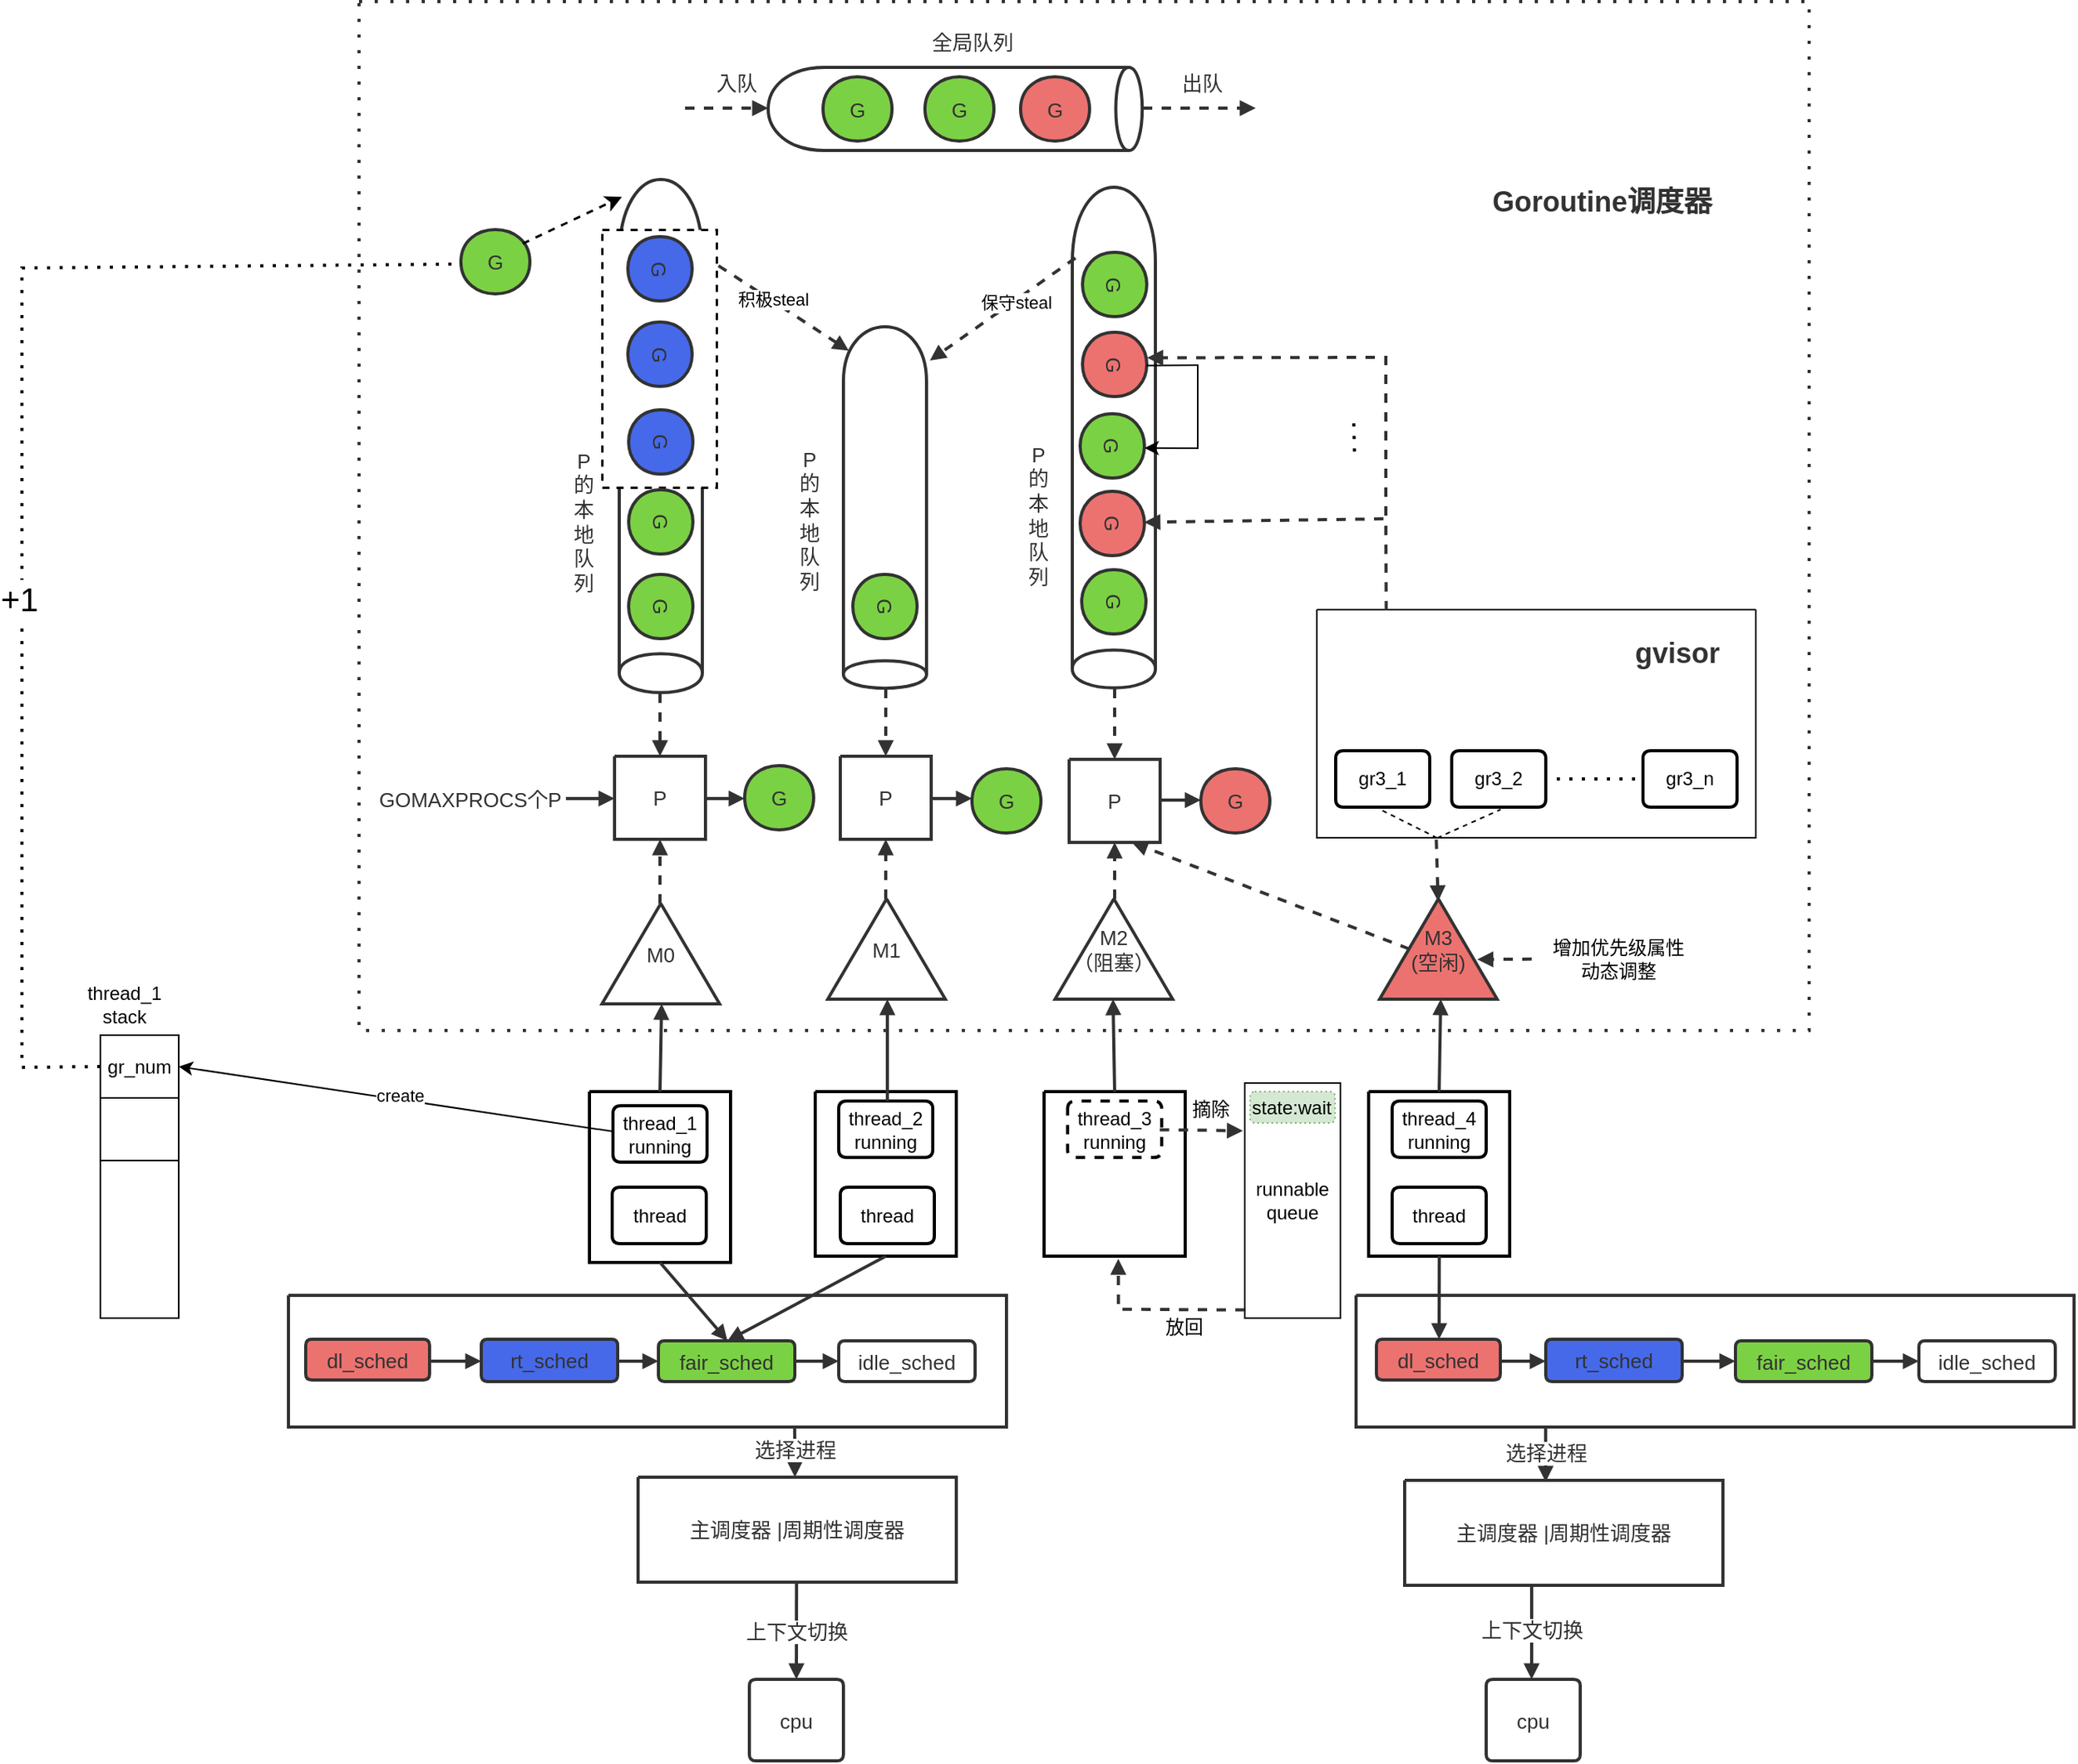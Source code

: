 <mxfile version="21.6.7" type="github">
  <diagram name="第 1 页" id="Fyp3r1S8YzBOv9O5g39B">
    <mxGraphModel dx="2571" dy="2162" grid="1" gridSize="10" guides="1" tooltips="1" connect="1" arrows="1" fold="1" page="1" pageScale="1" pageWidth="827" pageHeight="1169" math="0" shadow="0">
      <root>
        <mxCell id="0" />
        <mxCell id="1" parent="0" />
        <UserObject label="&lt;div style=&quot;font-size: 1px&quot;&gt;&lt;p style=&quot;text-align:center;margin-left:0;margin-right:0;margin-top:0px;margin-bottom:0px;text-indent:0;vertical-align:middle;direction:ltr;&quot;&gt;&lt;font style=&quot;font-size:13px;font-family:0;color:#323232;direction:ltr;letter-spacing:0px;line-height:120%;opacity:1&quot;&gt;&lt;br&gt;&lt;/font&gt;&lt;/p&gt;&lt;/div&gt;" tags="Background" id="j3NVVVx2y1GNwKvEe4mU-107">
          <mxCell style="verticalAlign=middle;align=center;overflow=width;vsdxID=1;fillColor=#ffffff;gradientColor=none;shape=stencil(nZBRDoQgDERP03+WHsHFe5iISyOCQdT19kIaIxq//Jtp3zTpAFaTaUYNUkwx+F6v1EYD+AUpyRkdKCYFqACrzgf9C352LfuxyWRWg1/yhT/nRE5IsZWuZtCSK8CPeI0e/hF+jV7AJM4PO7KWCyr390bSiNtEtQM=);dashed=1;dashPattern=1.00 4.00;strokeColor=#323232;strokeWidth=2;spacingTop=-3;spacingBottom=-3;spacingLeft=-3;spacingRight=-3;points=[];labelBackgroundColor=none;rounded=0;html=1;whiteSpace=wrap;" vertex="1" parent="1">
            <mxGeometry x="-465" y="-10" width="925" height="656.5" as="geometry" />
          </mxCell>
        </UserObject>
        <UserObject label="&lt;div style=&quot;font-size: 1px&quot;&gt;&lt;p style=&quot;text-align:center;margin-left:0;margin-right:0;margin-top:0px;margin-bottom:0px;text-indent:0;vertical-align:middle;direction:ltr;&quot;&gt;&lt;font style=&quot;font-size:12px;font-family:0;color:#000000;direction:ltr;letter-spacing:0px;line-height:120%;opacity:1&quot;&gt;&lt;br/&gt;&lt;/font&gt;&lt;font style=&quot;font-size:12px;font-family:0;color:#000000;direction:ltr;letter-spacing:0px;line-height:120%;opacity:1&quot;&gt;&lt;br/&gt;&lt;/font&gt;&lt;font style=&quot;font-size:12px;font-family:0;color:#000000;direction:ltr;letter-spacing:0px;line-height:120%;opacity:1&quot;&gt;&lt;br/&gt;&lt;/font&gt;&lt;font style=&quot;font-size:12px;font-family:0;color:#000000;direction:ltr;letter-spacing:0px;line-height:120%;opacity:1&quot;&gt;&lt;br/&gt;&lt;/font&gt;&lt;font style=&quot;font-size:12px;font-family:0;color:#000000;direction:ltr;letter-spacing:0px;line-height:120%;opacity:1&quot;&gt;&lt;br/&gt;&lt;/font&gt;&lt;font style=&quot;font-size:12px;font-family:0;color:#000000;direction:ltr;letter-spacing:0px;line-height:120%;opacity:1&quot;&gt;&lt;br/&gt;&lt;/font&gt;&lt;/p&gt;&lt;/div&gt;" tags="Background" id="j3NVVVx2y1GNwKvEe4mU-141">
          <mxCell style="verticalAlign=middle;align=center;overflow=width;vsdxID=35;fillColor=#ffffff;gradientColor=none;shape=stencil(nZBRDoQgDERP03+WHsHFe5iISyOCQdT19kIaIxq//Jtp3zTpAFaTaUYNUkwx+F6v1EYD+AUpyRkdKCYFqACrzgf9C352LfuxyWRWg1/yhT/nRE5IsZWuZtCSK8CPeI0e/hF+jV7AJM4PO7KWCyr390bSiNtEtQM=);strokeColor=#000000;strokeWidth=2;spacingTop=-3;spacingBottom=-3;spacingLeft=-3;spacingRight=-3;points=[];labelBackgroundColor=none;rounded=0;html=1;whiteSpace=wrap;" vertex="1" parent="1">
            <mxGeometry x="-318" y="685.5" width="90" height="109" as="geometry" />
          </mxCell>
        </UserObject>
        <mxCell id="j3NVVVx2y1GNwKvEe4mU-2" value="gr_num" style="rounded=0;whiteSpace=wrap;html=1;" vertex="1" parent="1">
          <mxGeometry x="-630" y="649.5" width="50" height="40" as="geometry" />
        </mxCell>
        <mxCell id="j3NVVVx2y1GNwKvEe4mU-3" value="" style="rounded=0;whiteSpace=wrap;html=1;" vertex="1" parent="1">
          <mxGeometry x="-630" y="689.5" width="50" height="40" as="geometry" />
        </mxCell>
        <mxCell id="j3NVVVx2y1GNwKvEe4mU-8" value="" style="rounded=0;whiteSpace=wrap;html=1;" vertex="1" parent="1">
          <mxGeometry x="-630" y="729.5" width="50" height="100.5" as="geometry" />
        </mxCell>
        <UserObject label="" tags="Background" id="j3NVVVx2y1GNwKvEe4mU-108">
          <mxCell style="vsdxID=2;fillColor=#ffffff;gradientColor=none;shape=stencil(nZNBEoIwDEVP06VMmww4rBHvwUiRjghMBcXbSy1KWxDUXdK+5KefQDC65EnNCdBLI6sTv4m0yQnuCIAocy5F00cEY4JRVkl+lFVbpjqvE0Wq6FxdVYdO1zFflQC965Q+s70mC1EaZBh4sP0MH1qp+7KhMWUehYFnZgHtYAZ5n70gnMqizcyO6TzIYd0pN7494SgPDgD2E9BRw1X/lpy2v8mPTofMC9ii0Sbxv89f6E7sm1Fe17VU+2Dc3UwUhV59897d9f5I/ycYPwA=);strokeColor=#323232;strokeWidth=2;spacingTop=-3;spacingBottom=-3;spacingLeft=-3;spacingRight=-3;points=[];labelBackgroundColor=none;rounded=0;html=1;whiteSpace=wrap;" vertex="1" parent="1">
            <mxGeometry x="-204" y="32" width="239" height="53" as="geometry" />
          </mxCell>
        </UserObject>
        <UserObject label="&lt;div style=&quot;font-size: 1px&quot;&gt;&lt;p style=&quot;text-align:center;margin-left:0;margin-right:0;margin-top:0px;margin-bottom:0px;text-indent:0;vertical-align:middle;direction:ltr;&quot;&gt;&lt;font style=&quot;font-size:13px;font-family:0;color:#323232;direction:ltr;letter-spacing:0px;line-height:120%;opacity:1&quot;&gt;G&lt;/font&gt;&lt;/p&gt;&lt;/div&gt;" tags="Background" id="j3NVVVx2y1GNwKvEe4mU-109">
          <mxCell style="verticalAlign=middle;align=center;overflow=width;vsdxID=3;fillColor=#7bd144;gradientColor=none;shape=stencil(jZFRDsIgEERPs58aYGM9QK33aCwVIkJDqdbbC1mbKiGmfzvDWyaZBaxH1Q4SBBuDdzf51F1QgCcQQlslvQ5xAmwA6955efVush3poU1kmu7ukX6YaY+lDcFepA4kz0ReJk8o/2U/cserfXUkbxbkcbZAogBhDuGW2BVfjEJwFssLsX9DjbYbW4nDWmavjaFbfL/n5UeLDofNGw==);strokeColor=#323232;strokeWidth=2;spacingTop=-3;spacingBottom=-3;spacingLeft=-3;spacingRight=-3;points=[];labelBackgroundColor=none;rounded=0;html=1;whiteSpace=wrap;" vertex="1" parent="1">
            <mxGeometry x="-169" y="38" width="44" height="41" as="geometry" />
          </mxCell>
        </UserObject>
        <UserObject label="&lt;div style=&quot;font-size: 1px&quot;&gt;&lt;p style=&quot;text-align:center;margin-left:0;margin-right:0;margin-top:0px;margin-bottom:0px;text-indent:0;vertical-align:middle;direction:ltr;&quot;&gt;&lt;font style=&quot;font-size:13px;font-family:0;color:#323232;direction:ltr;letter-spacing:0px;line-height:120%;opacity:1&quot;&gt;G&lt;/font&gt;&lt;/p&gt;&lt;/div&gt;" tags="Background" id="j3NVVVx2y1GNwKvEe4mU-110">
          <mxCell style="verticalAlign=middle;align=center;overflow=width;vsdxID=4;fillColor=#7bd144;gradientColor=none;shape=stencil(jZFRDsIgEERPs58aYGM9QK33aCwVIkJDqdbbC1mbKiGmfzvDWyaZBaxH1Q4SBBuDdzf51F1QgCcQQlslvQ5xAmwA6955efVush3poU1kmu7ukX6YaY+lDcFepA4kz0ReJk8o/2U/cserfXUkbxbkcbZAogBhDuGW2BVfjEJwFssLsX9DjbYbW4nDWmavjaFbfL/n5UeLDofNGw==);strokeColor=#323232;strokeWidth=2;spacingTop=-3;spacingBottom=-3;spacingLeft=-3;spacingRight=-3;points=[];labelBackgroundColor=none;rounded=0;html=1;whiteSpace=wrap;" vertex="1" parent="1">
            <mxGeometry x="-104" y="38" width="44" height="41" as="geometry" />
          </mxCell>
        </UserObject>
        <UserObject label="&lt;div style=&quot;font-size: 1px&quot;&gt;&lt;p style=&quot;text-align:center;margin-left:0;margin-right:0;margin-top:0px;margin-bottom:0px;text-indent:0;vertical-align:middle;direction:ltr;&quot;&gt;&lt;font style=&quot;font-size:13px;font-family:0;color:#323232;direction:ltr;letter-spacing:0px;line-height:120%;opacity:1&quot;&gt;G&lt;/font&gt;&lt;/p&gt;&lt;/div&gt;" tags="Background" id="j3NVVVx2y1GNwKvEe4mU-111">
          <mxCell style="verticalAlign=middle;align=center;overflow=width;vsdxID=5;fillColor=#ec7270;gradientColor=none;shape=stencil(jZFRDsIgEERPs58aYGM9QK33aCwVIkJDqdbbC1mbKiGmfzvDWyaZBaxH1Q4SBBuDdzf51F1QgCcQQlslvQ5xAmwA6955efVush3poU1kmu7ukX6YaY+lDcFepA4kz0ReJk8o/2U/cserfXUkbxbkcbZAogBhDuGW2BVfjEJwFssLsX9DjbYbW4nDWmavjaFbfL/n5UeLDofNGw==);strokeColor=#323232;strokeWidth=2;spacingTop=-3;spacingBottom=-3;spacingLeft=-3;spacingRight=-3;points=[];labelBackgroundColor=none;rounded=0;html=1;whiteSpace=wrap;" vertex="1" parent="1">
            <mxGeometry x="-43" y="38" width="44" height="41" as="geometry" />
          </mxCell>
        </UserObject>
        <UserObject label="&lt;div style=&quot;font-size: 1px&quot;&gt;&lt;p style=&quot;text-align:center;margin-left:0;margin-right:0;margin-top:0px;margin-bottom:0px;text-indent:0;vertical-align:middle;direction:ltr;&quot;&gt;&lt;font style=&quot;font-size:13px;font-family:0;color:#323232;direction:ltr;letter-spacing:0px;line-height:120%;opacity:1&quot;&gt;全局队列&lt;/font&gt;&lt;/p&gt;&lt;/div&gt;" tags="Background" id="j3NVVVx2y1GNwKvEe4mU-112">
          <mxCell style="verticalAlign=middle;align=center;overflow=width;vsdxID=6;fillColor=none;gradientColor=none;shape=stencil(nZBLDoAgDAVP0z3SIyjeg0SURgWD+Lu9EGL8xBW7N828Ji1gOWs5KeBs9s72aqPGa8AKOCejlSMfEqAALFvrVOfsYprEk4xmTKNd44Y99VhscHY8qU7iQOYhFixbvfhXzlZfYgj3hQG+54dReh2KEw==);strokeColor=none;strokeWidth=0;spacingTop=-3;spacingBottom=-3;spacingLeft=-3;spacingRight=-3;points=[];labelBackgroundColor=none;rounded=0;html=1;whiteSpace=wrap;" vertex="1" parent="1">
            <mxGeometry x="-174" width="201" height="32" as="geometry" />
          </mxCell>
        </UserObject>
        <UserObject label="" tags="Background" id="j3NVVVx2y1GNwKvEe4mU-113">
          <mxCell style="vsdxID=7;rotation=90;fillColor=#ffffff;gradientColor=none;shape=stencil(nZPREoIgEEW/hscaYMdmfDb7jyYxmUwc1LK/D8ISNtPqbRfP7l0vC4GkKfa1IJw2rVYncZVZWxDYEs5lVQgtWxMRSAkkudLiqFVXZS6v95a00VldbIfe1bHIlnB6cyl9ZDtHlrLyyHjzmTx02jVlQ1fK1jQeeOYX0J5PIK+zJwRIE0JgckD0K4jFI66icLxRmyOAh/MDUoNF5+Y8Dm/jF49j4x+btdgn/nT4C9E34yZkF0QDSROMy5rLsnS77n/Hy22O3MOA9A4=);strokeColor=#323232;strokeWidth=2;spacingTop=-3;spacingBottom=-3;spacingLeft=-3;spacingRight=-3;points=[];labelBackgroundColor=none;rounded=0;html=1;whiteSpace=wrap;" vertex="1" parent="1">
            <mxGeometry x="-436.5" y="241" width="328" height="53" as="geometry" />
          </mxCell>
        </UserObject>
        <mxCell id="j3NVVVx2y1GNwKvEe4mU-208" value="" style="rounded=0;whiteSpace=wrap;html=1;dashed=1;strokeWidth=1.5;" vertex="1" parent="1">
          <mxGeometry x="-310" y="135.5" width="73" height="164.5" as="geometry" />
        </mxCell>
        <UserObject label="&lt;div style=&quot;font-size: 1px&quot;&gt;&lt;p style=&quot;text-align:center;margin-left:0;margin-right:0;margin-top:0px;margin-bottom:0px;text-indent:0;vertical-align:middle;direction:ltr;&quot;&gt;&lt;font style=&quot;font-size:13px;font-family:0;color:#323232;direction:ltr;letter-spacing:0px;line-height:120%;opacity:1&quot;&gt;G&lt;/font&gt;&lt;/p&gt;&lt;/div&gt;" tags="Background" id="j3NVVVx2y1GNwKvEe4mU-114">
          <mxCell style="verticalAlign=middle;align=center;overflow=width;vsdxID=8;rotation=90;fillColor=#4669ea;gradientColor=none;shape=stencil(jZFRDsIgEERPs58aYGM9QK33aCwVIkJDqdbbC1mbKiGmfzvDWyaZBaxH1Q4SBBuDdzf51F1QgCcQQlslvQ5xAmwA6955efVush3poU1kmu7ukX6YaY+lDcFepA4kz0ReJk8o/2U/cserfXUkbxbkcbZAogBhDuGW2BVfjEJwFssLsX9DjbYbW4nDWmavjaFbfL/n5UeLDofNGw==);strokeColor=#323232;strokeWidth=2;spacingTop=-3;spacingBottom=-3;spacingLeft=-3;spacingRight=-3;points=[];labelBackgroundColor=none;rounded=0;html=1;whiteSpace=wrap;" vertex="1" parent="1">
            <mxGeometry x="-293" y="250.5" width="41" height="41" as="geometry" />
          </mxCell>
        </UserObject>
        <UserObject label="&lt;div style=&quot;font-size: 1px&quot;&gt;&lt;p style=&quot;text-align:center;margin-left:0;margin-right:0;margin-top:0px;margin-bottom:0px;text-indent:0;vertical-align:middle;direction:ltr;&quot;&gt;&lt;font style=&quot;font-size:13px;font-family:0;color:#323232;direction:ltr;letter-spacing:0px;line-height:120%;opacity:1&quot;&gt;G&lt;/font&gt;&lt;/p&gt;&lt;/div&gt;" tags="Background" id="j3NVVVx2y1GNwKvEe4mU-115">
          <mxCell style="verticalAlign=middle;align=center;overflow=width;vsdxID=9;rotation=90;fillColor=#7bd144;gradientColor=none;shape=stencil(jZFRDsIgEERPs58aYGM9QK33aCwVIkJDqdbbC1mbKiGmfzvDWyaZBaxH1Q4SBBuDdzf51F1QgCcQQlslvQ5xAmwA6955efVush3poU1kmu7ukX6YaY+lDcFepA4kz0ReJk8o/2U/cserfXUkbxbkcbZAogBhDuGW2BVfjEJwFssLsX9DjbYbW4nDWmavjaFbfL/n5UeLDofNGw==);strokeColor=#323232;strokeWidth=2;spacingTop=-3;spacingBottom=-3;spacingLeft=-3;spacingRight=-3;points=[];labelBackgroundColor=none;rounded=0;html=1;whiteSpace=wrap;" vertex="1" parent="1">
            <mxGeometry x="-293" y="301.5" width="41" height="41" as="geometry" />
          </mxCell>
        </UserObject>
        <UserObject label="&lt;div style=&quot;font-size: 1px&quot;&gt;&lt;p style=&quot;text-align:center;margin-left:0;margin-right:0;margin-top:0px;margin-bottom:0px;text-indent:0;vertical-align:middle;direction:ltr;&quot;&gt;&lt;font style=&quot;font-size:13px;font-family:0;color:#323232;direction:ltr;letter-spacing:0px;line-height:120%;opacity:1&quot;&gt;G&lt;/font&gt;&lt;/p&gt;&lt;/div&gt;" tags="Background" id="j3NVVVx2y1GNwKvEe4mU-116">
          <mxCell style="verticalAlign=middle;align=center;overflow=width;vsdxID=10;rotation=90;fillColor=#7bd144;gradientColor=none;shape=stencil(jZFRDsIgEERPs58aYGM9QK33aCwVIkJDqdbbC1mbKiGmfzvDWyaZBaxH1Q4SBBuDdzf51F1QgCcQQlslvQ5xAmwA6955efVush3poU1kmu7ukX6YaY+lDcFepA4kz0ReJk8o/2U/cserfXUkbxbkcbZAogBhDuGW2BVfjEJwFssLsX9DjbYbW4nDWmavjaFbfL/n5UeLDofNGw==);strokeColor=#323232;strokeWidth=2;spacingTop=-3;spacingBottom=-3;spacingLeft=-3;spacingRight=-3;points=[];labelBackgroundColor=none;rounded=0;html=1;whiteSpace=wrap;" vertex="1" parent="1">
            <mxGeometry x="-293" y="355.5" width="41" height="41" as="geometry" />
          </mxCell>
        </UserObject>
        <UserObject label="&lt;div style=&quot;font-size: 1px&quot;&gt;&lt;p style=&quot;text-align:center;margin-left:0;margin-right:0;margin-top:0px;margin-bottom:0px;text-indent:0;vertical-align:middle;direction:ltr;&quot;&gt;&lt;font style=&quot;font-size:13px;font-family:0;color:#323232;direction:ltr;letter-spacing:0px;line-height:120%;opacity:1&quot;&gt;P&lt;br/&gt;&lt;/font&gt;&lt;font style=&quot;font-size:13px;font-family:0;color:#323232;direction:ltr;letter-spacing:0px;line-height:120%;opacity:1&quot;&gt;的&lt;br/&gt;&lt;/font&gt;&lt;font style=&quot;font-size:13px;font-family:0;color:#323232;direction:ltr;letter-spacing:0px;line-height:120%;opacity:1&quot;&gt;本&lt;br/&gt;&lt;/font&gt;&lt;font style=&quot;font-size:13px;font-family:0;color:#323232;direction:ltr;letter-spacing:0px;line-height:120%;opacity:1&quot;&gt;地&lt;br/&gt;&lt;/font&gt;&lt;font style=&quot;font-size:13px;font-family:0;color:#323232;direction:ltr;letter-spacing:0px;line-height:120%;opacity:1&quot;&gt;队&lt;br/&gt;&lt;/font&gt;&lt;font style=&quot;font-size:13px;font-family:0;color:#323232;direction:ltr;letter-spacing:0px;line-height:120%;opacity:1&quot;&gt;列&lt;/font&gt;&lt;/p&gt;&lt;/div&gt;" tags="Background" id="j3NVVVx2y1GNwKvEe4mU-117">
          <mxCell style="verticalAlign=middle;align=center;overflow=width;vsdxID=11;fillColor=none;gradientColor=none;shape=stencil(nZBLDoAgDAVP0z3SIyjeg0SURgWD+Lu9EGL8xBW7N828Ji1gOWs5KeBs9s72aqPGa8AKOCejlSMfEqAALFvrVOfsYprEk4xmTKNd44Y99VhscHY8qU7iQOYhFixbvfhXzlZfYgj3hQG+54dReh2KEw==);strokeColor=none;strokeWidth=0;spacingTop=-3;spacingBottom=-3;spacingLeft=-3;spacingRight=-3;points=[];labelBackgroundColor=none;rounded=0;html=1;whiteSpace=wrap;" vertex="1" parent="1">
            <mxGeometry x="-341" y="235.5" width="39" height="172" as="geometry" />
          </mxCell>
        </UserObject>
        <UserObject label="&lt;div style=&quot;font-size: 1px&quot;&gt;&lt;p style=&quot;text-align:center;margin-left:0;margin-right:0;margin-top:0px;margin-bottom:0px;text-indent:0;vertical-align:middle;direction:ltr;&quot;&gt;&lt;font style=&quot;font-size:13px;font-family:0;color:#323232;direction:ltr;letter-spacing:0px;line-height:120%;opacity:1&quot;&gt; M0 &lt;br/&gt;&lt;/font&gt;&lt;/p&gt;&lt;/div&gt;" tags="Background" id="j3NVVVx2y1GNwKvEe4mU-118">
          <mxCell style="verticalAlign=middle;align=center;overflow=width;vsdxID=12;fillColor=#ffffff;gradientColor=none;shape=stencil(lZBbCoQwDEVXk//a4Ap87EOw2jCdVmp97d6WIDoiA/7dm5yEmwAWo24GBVKMwbuPWqgNGrAEKclq5SlEBVgBFp3zqvdusi37oUlkUl83pw0rz+UijUixsWVXM2nIXshM/KKHf4RfoP8SRHEG78gYvvvavx8aS/wkrHY=);strokeColor=#323232;strokeWidth=2;spacingTop=-3;spacingBottom=-3;spacingLeft=-3;spacingRight=-3;points=[];labelBackgroundColor=none;rounded=0;html=1;whiteSpace=wrap;" vertex="1" parent="1">
            <mxGeometry x="-310" y="565.5" width="75" height="64" as="geometry" />
          </mxCell>
        </UserObject>
        <UserObject label="&lt;div style=&quot;font-size: 1px&quot;&gt;&lt;p style=&quot;text-align:center;margin-left:0;margin-right:0;margin-top:0px;margin-bottom:0px;text-indent:0;vertical-align:middle;direction:ltr;&quot;&gt;&lt;font style=&quot;font-size:13px;font-family:0;color:#323232;direction:ltr;letter-spacing:0px;line-height:120%;opacity:1&quot;&gt; M1 &lt;br/&gt;&lt;/font&gt;&lt;/p&gt;&lt;/div&gt;" tags="Background" id="j3NVVVx2y1GNwKvEe4mU-119">
          <mxCell style="verticalAlign=middle;align=center;overflow=width;vsdxID=13;fillColor=#ffffff;gradientColor=none;shape=stencil(lZBbCoQwDEVXk//a4Ap87EOw2jCdVmp97d6WIDoiA/7dm5yEmwAWo24GBVKMwbuPWqgNGrAEKclq5SlEBVgBFp3zqvdusi37oUlkUl83pw0rz+UijUixsWVXM2nIXshM/KKHf4RfoP8SRHEG78gYvvvavx8aS/wkrHY=);strokeColor=#323232;strokeWidth=2;spacingTop=-3;spacingBottom=-3;spacingLeft=-3;spacingRight=-3;points=[];labelBackgroundColor=none;rounded=0;html=1;whiteSpace=wrap;" vertex="1" parent="1">
            <mxGeometry x="-166" y="562.5" width="75" height="64" as="geometry" />
          </mxCell>
        </UserObject>
        <UserObject label="&lt;div style=&quot;font-size: 1px&quot;&gt;&lt;p style=&quot;text-align:center;margin-left:0;margin-right:0;margin-top:0px;margin-bottom:0px;text-indent:0;vertical-align:middle;direction:ltr;&quot;&gt;&lt;font style=&quot;font-size:13px;font-family:0;color:#323232;direction:ltr;letter-spacing:0px;line-height:120%;opacity:1&quot;&gt; M2&lt;br/&gt;&lt;/font&gt;&lt;font style=&quot;font-size:13px;font-family:0;color:#323232;direction:ltr;letter-spacing:0px;line-height:120%;opacity:1&quot;&gt;（阻塞）&lt;br/&gt;&lt;/font&gt;&lt;/p&gt;&lt;/div&gt;" tags="Background" id="j3NVVVx2y1GNwKvEe4mU-120">
          <mxCell style="verticalAlign=middle;align=center;overflow=width;vsdxID=14;fillColor=#ffffff;gradientColor=none;shape=stencil(lZBbCoQwDEVXk//a4Ap87EOw2jCdVmp97d6WIDoiA/7dm5yEmwAWo24GBVKMwbuPWqgNGrAEKclq5SlEBVgBFp3zqvdusi37oUlkUl83pw0rz+UijUixsWVXM2nIXshM/KKHf4RfoP8SRHEG78gYvvvavx8aS/wkrHY=);strokeColor=#323232;strokeWidth=2;spacingTop=-3;spacingBottom=-3;spacingLeft=-3;spacingRight=-3;points=[];labelBackgroundColor=none;rounded=0;html=1;whiteSpace=wrap;" vertex="1" parent="1">
            <mxGeometry x="-21" y="562.5" width="75" height="64" as="geometry" />
          </mxCell>
        </UserObject>
        <UserObject label="&lt;div style=&quot;font-size: 1px&quot;&gt;&lt;p style=&quot;text-align:center;margin-left:0;margin-right:0;margin-top:0px;margin-bottom:0px;text-indent:0;vertical-align:middle;direction:ltr;&quot;&gt;&lt;font style=&quot;font-size:13px;font-family:0;color:#323232;direction:ltr;letter-spacing:0px;line-height:120%;opacity:1&quot;&gt; M3&lt;br/&gt;&lt;/font&gt;&lt;font style=&quot;font-size:13px;font-family:0;color:#323232;direction:ltr;letter-spacing:0px;line-height:120%;opacity:1&quot;&gt;(空闲) &lt;/font&gt;&lt;/p&gt;&lt;/div&gt;" tags="Background" id="j3NVVVx2y1GNwKvEe4mU-121">
          <mxCell style="verticalAlign=middle;align=center;overflow=width;vsdxID=15;fillColor=#EC7270;gradientColor=none;shape=stencil(lZBbCoQwDEVXk//a4Ap87EOw2jCdVmp97d6WIDoiA/7dm5yEmwAWo24GBVKMwbuPWqgNGrAEKclq5SlEBVgBFp3zqvdusi37oUlkUl83pw0rz+UijUixsWVXM2nIXshM/KKHf4RfoP8SRHEG78gYvvvavx8aS/wkrHY=);strokeColor=#323232;strokeWidth=2;spacingTop=-3;spacingBottom=-3;spacingLeft=-3;spacingRight=-3;points=[];labelBackgroundColor=none;rounded=0;html=1;whiteSpace=wrap;" vertex="1" parent="1">
            <mxGeometry x="186" y="562.5" width="75" height="64" as="geometry" />
          </mxCell>
        </UserObject>
        <mxCell id="j3NVVVx2y1GNwKvEe4mU-12" value="" style="endArrow=classic;html=1;rounded=0;entryX=1;entryY=0.5;entryDx=0;entryDy=0;exitX=0.012;exitY=0.459;exitDx=0;exitDy=0;exitPerimeter=0;" edge="1" parent="1" source="j3NVVVx2y1GNwKvEe4mU-144" target="j3NVVVx2y1GNwKvEe4mU-2">
          <mxGeometry width="50" height="50" relative="1" as="geometry">
            <mxPoint x="-620" y="469.5" as="sourcePoint" />
            <mxPoint x="-740" y="449.5" as="targetPoint" />
          </mxGeometry>
        </mxCell>
        <mxCell id="j3NVVVx2y1GNwKvEe4mU-13" value="create" style="edgeLabel;html=1;align=center;verticalAlign=middle;resizable=0;points=[];" vertex="1" connectable="0" parent="j3NVVVx2y1GNwKvEe4mU-12">
          <mxGeometry x="-0.013" y="-3" relative="1" as="geometry">
            <mxPoint as="offset" />
          </mxGeometry>
        </mxCell>
        <UserObject label="&lt;div style=&quot;font-size: 1px&quot;&gt;&lt;p style=&quot;text-align:center;margin-left:0;margin-right:0;margin-top:0px;margin-bottom:0px;text-indent:0;vertical-align:middle;direction:ltr;&quot;&gt;&lt;font style=&quot;font-size:13px;font-family:0;color:#323232;direction:ltr;letter-spacing:0px;line-height:120%;opacity:1&quot;&gt;P&lt;/font&gt;&lt;/p&gt;&lt;/div&gt;" tags="Background" id="j3NVVVx2y1GNwKvEe4mU-122">
          <mxCell style="verticalAlign=middle;align=center;overflow=width;vsdxID=16;fillColor=#ffffff;gradientColor=none;shape=stencil(nZBRDoQgDERP03+WHsHFe5iISyOCQdT19kIaIxq//Jtp3zTpAFaTaUYNUkwx+F6v1EYD+AUpyRkdKCYFqACrzgf9C352LfuxyWRWg1/yhT/nRE5IsZWuZtCSK8CPeI0e/hF+jV7AJM4PO7KWCyr390bSiNtEtQM=);strokeColor=#323232;strokeWidth=2;spacingTop=-3;spacingBottom=-3;spacingLeft=-3;spacingRight=-3;points=[];labelBackgroundColor=none;rounded=0;html=1;whiteSpace=wrap;" vertex="1" parent="1">
            <mxGeometry x="-302" y="471.5" width="58" height="53" as="geometry" />
          </mxCell>
        </UserObject>
        <UserObject label="&lt;div style=&quot;font-size: 1px&quot;&gt;&lt;p style=&quot;text-align:center;margin-left:0;margin-right:0;margin-top:0px;margin-bottom:0px;text-indent:0;vertical-align:middle;direction:ltr;&quot;&gt;&lt;font style=&quot;font-size:13px;font-family:0;color:#323232;direction:ltr;letter-spacing:0px;line-height:120%;opacity:1&quot;&gt;P&lt;/font&gt;&lt;/p&gt;&lt;/div&gt;" tags="Background" id="j3NVVVx2y1GNwKvEe4mU-123">
          <mxCell style="verticalAlign=middle;align=center;overflow=width;vsdxID=17;fillColor=#ffffff;gradientColor=none;shape=stencil(nZBRDoQgDERP03+WHsHFe5iISyOCQdT19kIaIxq//Jtp3zTpAFaTaUYNUkwx+F6v1EYD+AUpyRkdKCYFqACrzgf9C352LfuxyWRWg1/yhT/nRE5IsZWuZtCSK8CPeI0e/hF+jV7AJM4PO7KWCyr390bSiNtEtQM=);strokeColor=#323232;strokeWidth=2;spacingTop=-3;spacingBottom=-3;spacingLeft=-3;spacingRight=-3;points=[];labelBackgroundColor=none;rounded=0;html=1;whiteSpace=wrap;" vertex="1" parent="1">
            <mxGeometry x="-158" y="471.5" width="58" height="53" as="geometry" />
          </mxCell>
        </UserObject>
        <UserObject label="&lt;div style=&quot;font-size: 1px&quot;&gt;&lt;p style=&quot;text-align:center;margin-left:0;margin-right:0;margin-top:0px;margin-bottom:0px;text-indent:0;vertical-align:middle;direction:ltr;&quot;&gt;&lt;font style=&quot;font-size:13px;font-family:0;color:#323232;direction:ltr;letter-spacing:0px;line-height:120%;opacity:1&quot;&gt;P&lt;br/&gt;&lt;/font&gt;&lt;font style=&quot;font-size:13px;font-family:0;color:#323232;direction:ltr;letter-spacing:0px;line-height:120%;opacity:1&quot;&gt;的&lt;br/&gt;&lt;/font&gt;&lt;font style=&quot;font-size:13px;font-family:0;color:#323232;direction:ltr;letter-spacing:0px;line-height:120%;opacity:1&quot;&gt;本&lt;br/&gt;&lt;/font&gt;&lt;font style=&quot;font-size:13px;font-family:0;color:#323232;direction:ltr;letter-spacing:0px;line-height:120%;opacity:1&quot;&gt;地&lt;br/&gt;&lt;/font&gt;&lt;font style=&quot;font-size:13px;font-family:0;color:#323232;direction:ltr;letter-spacing:0px;line-height:120%;opacity:1&quot;&gt;队&lt;br/&gt;&lt;/font&gt;&lt;font style=&quot;font-size:13px;font-family:0;color:#323232;direction:ltr;letter-spacing:0px;line-height:120%;opacity:1&quot;&gt;列&lt;/font&gt;&lt;/p&gt;&lt;/div&gt;" tags="Background" id="j3NVVVx2y1GNwKvEe4mU-124">
          <mxCell style="verticalAlign=middle;align=center;overflow=width;vsdxID=18;fillColor=none;gradientColor=none;shape=stencil(nZBLDoAgDAVP0z3SIyjeg0SURgWD+Lu9EGL8xBW7N828Ji1gOWs5KeBs9s72aqPGa8AKOCejlSMfEqAALFvrVOfsYprEk4xmTKNd44Y99VhscHY8qU7iQOYhFixbvfhXzlZfYgj3hQG+54dReh2KEw==);strokeColor=none;strokeWidth=0;spacingTop=-3;spacingBottom=-3;spacingLeft=-3;spacingRight=-3;points=[];labelBackgroundColor=none;rounded=0;html=1;whiteSpace=wrap;" vertex="1" parent="1">
            <mxGeometry x="-197" y="234.5" width="39" height="172" as="geometry" />
          </mxCell>
        </UserObject>
        <UserObject label="&lt;div style=&quot;font-size: 1px&quot;&gt;&lt;p style=&quot;text-align:center;margin-left:0;margin-right:0;margin-top:0px;margin-bottom:0px;text-indent:0;vertical-align:middle;direction:ltr;&quot;&gt;&lt;font style=&quot;font-size:13px;font-family:0;color:#323232;direction:ltr;letter-spacing:0px;line-height:120%;opacity:1&quot;&gt;P&lt;br/&gt;&lt;/font&gt;&lt;font style=&quot;font-size:13px;font-family:0;color:#323232;direction:ltr;letter-spacing:0px;line-height:120%;opacity:1&quot;&gt;的&lt;br/&gt;&lt;/font&gt;&lt;font style=&quot;font-size:13px;font-family:0;color:#323232;direction:ltr;letter-spacing:0px;line-height:120%;opacity:1&quot;&gt;本&lt;br/&gt;&lt;/font&gt;&lt;font style=&quot;font-size:13px;font-family:0;color:#323232;direction:ltr;letter-spacing:0px;line-height:120%;opacity:1&quot;&gt;地&lt;br/&gt;&lt;/font&gt;&lt;font style=&quot;font-size:13px;font-family:0;color:#323232;direction:ltr;letter-spacing:0px;line-height:120%;opacity:1&quot;&gt;队&lt;br/&gt;&lt;/font&gt;&lt;font style=&quot;font-size:13px;font-family:0;color:#323232;direction:ltr;letter-spacing:0px;line-height:120%;opacity:1&quot;&gt;列&lt;/font&gt;&lt;/p&gt;&lt;/div&gt;" tags="Background" id="j3NVVVx2y1GNwKvEe4mU-125">
          <mxCell style="verticalAlign=middle;align=center;overflow=width;vsdxID=19;fillColor=none;gradientColor=none;shape=stencil(nZBLDoAgDAVP0z3SIyjeg0SURgWD+Lu9EGL8xBW7N828Ji1gOWs5KeBs9s72aqPGa8AKOCejlSMfEqAALFvrVOfsYprEk4xmTKNd44Y99VhscHY8qU7iQOYhFixbvfhXzlZfYgj3hQG+54dReh2KEw==);strokeColor=none;strokeWidth=0;spacingTop=-3;spacingBottom=-3;spacingLeft=-3;spacingRight=-3;points=[];labelBackgroundColor=none;rounded=0;html=1;whiteSpace=wrap;" vertex="1" parent="1">
            <mxGeometry x="-51" y="231.5" width="39" height="172" as="geometry" />
          </mxCell>
        </UserObject>
        <UserObject label="" tags="Background" id="j3NVVVx2y1GNwKvEe4mU-126">
          <mxCell style="vsdxID=20;rotation=90;fillColor=#ffffff;gradientColor=none;shape=stencil(nZPREoIgEEW/hscaYMdmfDb7jyYxmUwc1LK/D8ISNtPqbRfP7l0vC4GkKfa1IJw2rVYncZVZWxDYEs5lVQgtWxMRSAkkudLiqFVXZS6v95a00VldbIfe1bHIlnB6cyl9ZDtHlrLyyHjzmTx02jVlQ1fK1jQeeOYX0J5PIK+zJwRIE0JgckD0K4jFI66icLxRmyOAh/MDUoNF5+Y8Dm/jF49j4x+btdgn/nT4C9E34yZkF0QDSROMy5rLsnS77n/Hy22O3MOA9A4=);strokeColor=#323232;strokeWidth=2;spacingTop=-3;spacingBottom=-3;spacingLeft=-3;spacingRight=-3;points=[];labelBackgroundColor=none;rounded=0;html=1;whiteSpace=wrap;" vertex="1" parent="1">
            <mxGeometry x="-245" y="286.5" width="231" height="53" as="geometry" />
          </mxCell>
        </UserObject>
        <UserObject label="&lt;div style=&quot;font-size: 1px&quot;&gt;&lt;p style=&quot;text-align:center;margin-left:0;margin-right:0;margin-top:0px;margin-bottom:0px;text-indent:0;vertical-align:middle;direction:ltr;&quot;&gt;&lt;font style=&quot;font-size:13px;font-family:0;color:#323232;direction:ltr;letter-spacing:0px;line-height:120%;opacity:1&quot;&gt;G&lt;/font&gt;&lt;/p&gt;&lt;/div&gt;" tags="Background" id="j3NVVVx2y1GNwKvEe4mU-128">
          <mxCell style="verticalAlign=middle;align=center;overflow=width;vsdxID=22;rotation=90;fillColor=#7bd144;gradientColor=none;shape=stencil(jZFRDsIgEERPs58aYGM9QK33aCwVIkJDqdbbC1mbKiGmfzvDWyaZBaxH1Q4SBBuDdzf51F1QgCcQQlslvQ5xAmwA6955efVush3poU1kmu7ukX6YaY+lDcFepA4kz0ReJk8o/2U/cserfXUkbxbkcbZAogBhDuGW2BVfjEJwFssLsX9DjbYbW4nDWmavjaFbfL/n5UeLDofNGw==);strokeColor=#323232;strokeWidth=2;spacingTop=-3;spacingBottom=-3;spacingLeft=-3;spacingRight=-3;points=[];labelBackgroundColor=none;rounded=0;html=1;whiteSpace=wrap;" vertex="1" parent="1">
            <mxGeometry x="-150" y="355.5" width="41" height="41" as="geometry" />
          </mxCell>
        </UserObject>
        <UserObject label="" tags="Background" id="j3NVVVx2y1GNwKvEe4mU-129">
          <mxCell style="vsdxID=23;rotation=90;fillColor=#ffffff;gradientColor=none;shape=stencil(nZPREoIgEEW/hscaYMdmfDb7jyYxmUwc1LK/D8ISNtPqbRfP7l0vC4GkKfa1IJw2rVYncZVZWxDYEs5lVQgtWxMRSAkkudLiqFVXZS6v95a00VldbIfe1bHIlnB6cyl9ZDtHlrLyyHjzmTx02jVlQ1fK1jQeeOYX0J5PIK+zJwRIE0JgckD0K4jFI66icLxRmyOAh/MDUoNF5+Y8Dm/jF49j4x+btdgn/nT4C9E34yZkF0QDSROMy5rLsnS77n/Hy22O3MOA9A4=);strokeColor=#323232;strokeWidth=2;spacingTop=-3;spacingBottom=-3;spacingLeft=-3;spacingRight=-3;points=[];labelBackgroundColor=none;rounded=0;html=1;whiteSpace=wrap;" vertex="1" parent="1">
            <mxGeometry x="-143.5" y="242" width="320" height="53" as="geometry" />
          </mxCell>
        </UserObject>
        <UserObject label="&lt;div style=&quot;font-size: 1px&quot;&gt;&lt;p style=&quot;text-align:center;margin-left:0;margin-right:0;margin-top:0px;margin-bottom:0px;text-indent:0;vertical-align:middle;direction:ltr;&quot;&gt;&lt;font style=&quot;font-size:13px;font-family:0;color:#323232;direction:ltr;letter-spacing:0px;line-height:120%;opacity:1&quot;&gt;G&lt;/font&gt;&lt;/p&gt;&lt;/div&gt;" tags="Background" id="j3NVVVx2y1GNwKvEe4mU-130">
          <mxCell style="verticalAlign=middle;align=center;overflow=width;vsdxID=24;rotation=90;fillColor=#ec7270;gradientColor=none;shape=stencil(jZFRDsIgEERPs58aYGM9QK33aCwVIkJDqdbbC1mbKiGmfzvDWyaZBaxH1Q4SBBuDdzf51F1QgCcQQlslvQ5xAmwA6955efVush3poU1kmu7ukX6YaY+lDcFepA4kz0ReJk8o/2U/cserfXUkbxbkcbZAogBhDuGW2BVfjEJwFssLsX9DjbYbW4nDWmavjaFbfL/n5UeLDofNGw==);strokeColor=#323232;strokeWidth=2;spacingTop=-3;spacingBottom=-3;spacingLeft=-3;spacingRight=-3;points=[];labelBackgroundColor=none;rounded=0;html=1;whiteSpace=wrap;" vertex="1" parent="1">
            <mxGeometry x="-5" y="302.5" width="41" height="41" as="geometry" />
          </mxCell>
        </UserObject>
        <UserObject label="&lt;div style=&quot;font-size: 1px&quot;&gt;&lt;p style=&quot;text-align:center;margin-left:0;margin-right:0;margin-top:0px;margin-bottom:0px;text-indent:0;vertical-align:middle;direction:ltr;&quot;&gt;&lt;font style=&quot;font-size:13px;font-family:0;color:#323232;direction:ltr;letter-spacing:0px;line-height:120%;opacity:1&quot;&gt;G&lt;/font&gt;&lt;/p&gt;&lt;/div&gt;" tags="Background" id="j3NVVVx2y1GNwKvEe4mU-131">
          <mxCell style="verticalAlign=middle;align=center;overflow=width;vsdxID=25;rotation=90;fillColor=#7bd144;gradientColor=none;shape=stencil(jZFRDsIgEERPs58aYGM9QK33aCwVIkJDqdbbC1mbKiGmfzvDWyaZBaxH1Q4SBBuDdzf51F1QgCcQQlslvQ5xAmwA6955efVush3poU1kmu7ukX6YaY+lDcFepA4kz0ReJk8o/2U/cserfXUkbxbkcbZAogBhDuGW2BVfjEJwFssLsX9DjbYbW4nDWmavjaFbfL/n5UeLDofNGw==);strokeColor=#323232;strokeWidth=2;spacingTop=-3;spacingBottom=-3;spacingLeft=-3;spacingRight=-3;points=[];labelBackgroundColor=none;rounded=0;html=1;whiteSpace=wrap;" vertex="1" parent="1">
            <mxGeometry x="-4" y="352.5" width="41" height="41" as="geometry" />
          </mxCell>
        </UserObject>
        <UserObject label="&lt;div style=&quot;font-size: 1px&quot;&gt;&lt;p style=&quot;text-align:center;margin-left:0;margin-right:0;margin-top:0px;margin-bottom:0px;text-indent:0;vertical-align:middle;direction:ltr;&quot;&gt;&lt;font style=&quot;font-size:13px;font-family:0;color:#323232;direction:ltr;letter-spacing:0px;line-height:120%;opacity:1&quot;&gt;&lt;br/&gt;&lt;/font&gt;&lt;/p&gt;&lt;/div&gt;" tags="Background" id="j3NVVVx2y1GNwKvEe4mU-132">
          <mxCell style="verticalAlign=middle;align=center;overflow=width;vsdxID=26;rotation=270;fillColor=none;gradientColor=none;shape=stencil(nZBLDoAgDAVP0z3SIyjeg0SURgWD+Lu9EGL8xBW7N828Ji1gOWs5KeBs9s72aqPGa8AKOCejlSMfEqAALFvrVOfsYprEk4xmTKNd44Y99VhscHY8qU7iQOYhFixbvfhXzlZfYgj3hQG+54dReh2KEw==);strokeColor=none;strokeWidth=0;spacingTop=-3;spacingBottom=-3;spacingLeft=-3;spacingRight=-3;points=[];labelBackgroundColor=none;rounded=0;html=1;whiteSpace=wrap;" vertex="1" parent="1">
            <mxGeometry x="-433" y="241.5" width="39" height="172" as="geometry" />
          </mxCell>
        </UserObject>
        <UserObject label="&lt;div style=&quot;font-size: 1px&quot;&gt;&lt;p style=&quot;text-align:center;margin-left:0;margin-right:0;margin-top:0px;margin-bottom:0px;text-indent:0;vertical-align:middle;direction:ltr;&quot;&gt;&lt;font style=&quot;font-size:18px;font-family:0;color:#323232;direction:ltr;letter-spacing:0px;line-height:120%;opacity:1&quot;&gt;&lt;b&gt;Goroutine调度器&lt;br/&gt;&lt;/b&gt;&lt;/font&gt;&lt;/p&gt;&lt;/div&gt;" tags="Background" id="j3NVVVx2y1GNwKvEe4mU-133">
          <mxCell style="verticalAlign=middle;align=center;overflow=width;vsdxID=27;fillColor=none;gradientColor=none;shape=stencil(nZBLDoAgDAVP0z3SIyjeg0SURgWD+Lu9EGL8xBW7N828Ji1gOWs5KeBs9s72aqPGa8AKOCejlSMfEqAALFvrVOfsYprEk4xmTKNd44Y99VhscHY8qU7iQOYhFixbvfhXzlZfYgj3hQG+54dReh2KEw==);strokeColor=none;strokeWidth=0;spacingTop=-3;spacingBottom=-3;spacingLeft=-3;spacingRight=-3;points=[];labelBackgroundColor=none;rounded=0;html=1;whiteSpace=wrap;" vertex="1" parent="1">
            <mxGeometry x="254" y="100.5" width="148" height="35" as="geometry" />
          </mxCell>
        </UserObject>
        <UserObject label="&lt;div style=&quot;font-size: 1px&quot;&gt;&lt;p style=&quot;text-align:center;margin-left:0;margin-right:0;margin-top:0px;margin-bottom:0px;text-indent:0;vertical-align:middle;direction:ltr;&quot;&gt;&lt;font style=&quot;font-size:13px;font-family:0;color:#323232;direction:ltr;letter-spacing:0px;line-height:120%;opacity:1&quot;&gt;入队&lt;/font&gt;&lt;/p&gt;&lt;/div&gt;" tags="Background" id="j3NVVVx2y1GNwKvEe4mU-134">
          <mxCell style="verticalAlign=middle;align=center;overflow=width;vsdxID=28;fillColor=none;gradientColor=none;shape=stencil(nZBLDoAgDAVP0z3SIyjeg0SURgWD+Lu9EGL8xBW7N828Ji1gOWs5KeBs9s72aqPGa8AKOCejlSMfEqAALFvrVOfsYprEk4xmTKNd44Y99VhscHY8qU7iQOYhFixbvfhXzlZfYgj3hQG+54dReh2KEw==);strokeColor=none;strokeWidth=0;spacingTop=-3;spacingBottom=-3;spacingLeft=-3;spacingRight=-3;points=[];labelBackgroundColor=none;rounded=0;html=1;whiteSpace=wrap;" vertex="1" parent="1">
            <mxGeometry x="-274" y="22" width="100" height="40" as="geometry" />
          </mxCell>
        </UserObject>
        <UserObject label="&lt;div style=&quot;font-size: 1px&quot;&gt;&lt;p style=&quot;text-align:center;margin-left:0;margin-right:0;margin-top:0px;margin-bottom:0px;text-indent:0;vertical-align:middle;direction:ltr;&quot;&gt;&lt;font style=&quot;font-size:13px;font-family:0;color:#323232;direction:ltr;letter-spacing:0px;line-height:120%;opacity:1&quot;&gt;出队&lt;/font&gt;&lt;/p&gt;&lt;/div&gt;" tags="Background" id="j3NVVVx2y1GNwKvEe4mU-135">
          <mxCell style="verticalAlign=middle;align=center;overflow=width;vsdxID=29;fillColor=none;gradientColor=none;shape=stencil(nZBLDoAgDAVP0z3SIyjeg0SURgWD+Lu9EGL8xBW7N828Ji1gOWs5KeBs9s72aqPGa8AKOCejlSMfEqAALFvrVOfsYprEk4xmTKNd44Y99VhscHY8qU7iQOYhFixbvfhXzlZfYgj3hQG+54dReh2KEw==);strokeColor=none;strokeWidth=0;spacingTop=-3;spacingBottom=-3;spacingLeft=-3;spacingRight=-3;points=[];labelBackgroundColor=none;rounded=0;html=1;whiteSpace=wrap;" vertex="1" parent="1">
            <mxGeometry x="23" y="22" width="100" height="40" as="geometry" />
          </mxCell>
        </UserObject>
        <UserObject label="&lt;div style=&quot;font-size: 1px&quot;&gt;&lt;p style=&quot;text-align:center;margin-left:0;margin-right:0;margin-top:0px;margin-bottom:0px;text-indent:0;vertical-align:middle;direction:ltr;&quot;&gt;&lt;font style=&quot;font-size:13px;font-family:0;color:#323232;direction:ltr;letter-spacing:0px;line-height:120%;opacity:1&quot;&gt;GOMAXPROCS个P&lt;br/&gt;&lt;/font&gt;&lt;/p&gt;&lt;/div&gt;" tags="Background" id="j3NVVVx2y1GNwKvEe4mU-136">
          <mxCell style="verticalAlign=middle;align=center;overflow=width;vsdxID=30;fillColor=none;gradientColor=none;shape=stencil(nZBLDoAgDAVP0z3SIyjeg0SURgWD+Lu9EGL8xBW7N828Ji1gOWs5KeBs9s72aqPGa8AKOCejlSMfEqAALFvrVOfsYprEk4xmTKNd44Y99VhscHY8qU7iQOYhFixbvfhXzlZfYgj3hQG+54dReh2KEw==);strokeColor=none;strokeWidth=0;spacingTop=-3;spacingBottom=-3;spacingLeft=-3;spacingRight=-3;points=[];labelBackgroundColor=none;rounded=0;html=1;whiteSpace=wrap;" vertex="1" parent="1">
            <mxGeometry x="-461" y="475.5" width="134" height="46" as="geometry" />
          </mxCell>
        </UserObject>
        <UserObject label="&lt;div style=&quot;font-size: 1px&quot;&gt;&lt;p style=&quot;text-align:center;margin-left:0;margin-right:0;margin-top:0px;margin-bottom:0px;text-indent:0;vertical-align:middle;direction:ltr;&quot;&gt;&lt;font style=&quot;font-size:13px;font-family:0;color:#323232;direction:ltr;letter-spacing:0px;line-height:120%;opacity:1&quot;&gt;P&lt;/font&gt;&lt;/p&gt;&lt;/div&gt;" tags="Background" id="j3NVVVx2y1GNwKvEe4mU-137">
          <mxCell style="verticalAlign=middle;align=center;overflow=width;vsdxID=31;fillColor=#ffffff;gradientColor=none;shape=stencil(nZBRDoQgDERP03+WHsHFe5iISyOCQdT19kIaIxq//Jtp3zTpAFaTaUYNUkwx+F6v1EYD+AUpyRkdKCYFqACrzgf9C352LfuxyWRWg1/yhT/nRE5IsZWuZtCSK8CPeI0e/hF+jV7AJM4PO7KWCyr390bSiNtEtQM=);strokeColor=#323232;strokeWidth=2;spacingTop=-3;spacingBottom=-3;spacingLeft=-3;spacingRight=-3;points=[];labelBackgroundColor=none;rounded=0;html=1;whiteSpace=wrap;" vertex="1" parent="1">
            <mxGeometry x="-12" y="473.5" width="58" height="53" as="geometry" />
          </mxCell>
        </UserObject>
        <UserObject label="&lt;div style=&quot;font-size: 1px&quot;&gt;&lt;p style=&quot;text-align:center;margin-left:0;margin-right:0;margin-top:0px;margin-bottom:0px;text-indent:0;vertical-align:middle;direction:ltr;&quot;&gt;&lt;font style=&quot;font-size:13px;font-family:0;color:#323232;direction:ltr;letter-spacing:0px;line-height:120%;opacity:1&quot;&gt;G&lt;/font&gt;&lt;/p&gt;&lt;/div&gt;" tags="Background" id="j3NVVVx2y1GNwKvEe4mU-138">
          <mxCell style="verticalAlign=middle;align=center;overflow=width;vsdxID=32;fillColor=#7bd144;gradientColor=none;shape=stencil(jZFRDsIgEERPs58aYGM9QK33aCwVIkJDqdbbC1mbKiGmfzvDWyaZBaxH1Q4SBBuDdzf51F1QgCcQQlslvQ5xAmwA6955efVush3poU1kmu7ukX6YaY+lDcFepA4kz0ReJk8o/2U/cserfXUkbxbkcbZAogBhDuGW2BVfjEJwFssLsX9DjbYbW4nDWmavjaFbfL/n5UeLDofNGw==);strokeColor=#323232;strokeWidth=2;spacingTop=-3;spacingBottom=-3;spacingLeft=-3;spacingRight=-3;points=[];labelBackgroundColor=none;rounded=0;html=1;whiteSpace=wrap;" vertex="1" parent="1">
            <mxGeometry x="-219" y="477.5" width="44" height="41" as="geometry" />
          </mxCell>
        </UserObject>
        <UserObject label="&lt;div style=&quot;font-size: 1px&quot;&gt;&lt;p style=&quot;text-align:center;margin-left:0;margin-right:0;margin-top:0px;margin-bottom:0px;text-indent:0;vertical-align:middle;direction:ltr;&quot;&gt;&lt;font style=&quot;font-size:13px;font-family:0;color:#323232;direction:ltr;letter-spacing:0px;line-height:120%;opacity:1&quot;&gt;G&lt;/font&gt;&lt;/p&gt;&lt;/div&gt;" tags="Background" id="j3NVVVx2y1GNwKvEe4mU-139">
          <mxCell style="verticalAlign=middle;align=center;overflow=width;vsdxID=33;fillColor=#7bd144;gradientColor=none;shape=stencil(jZFRDsIgEERPs58aYGM9QK33aCwVIkJDqdbbC1mbKiGmfzvDWyaZBaxH1Q4SBBuDdzf51F1QgCcQQlslvQ5xAmwA6955efVush3poU1kmu7ukX6YaY+lDcFepA4kz0ReJk8o/2U/cserfXUkbxbkcbZAogBhDuGW2BVfjEJwFssLsX9DjbYbW4nDWmavjaFbfL/n5UeLDofNGw==);strokeColor=#323232;strokeWidth=2;spacingTop=-3;spacingBottom=-3;spacingLeft=-3;spacingRight=-3;points=[];labelBackgroundColor=none;rounded=0;html=1;whiteSpace=wrap;" vertex="1" parent="1">
            <mxGeometry x="-74" y="479.5" width="44" height="41" as="geometry" />
          </mxCell>
        </UserObject>
        <UserObject label="&lt;div style=&quot;font-size: 1px&quot;&gt;&lt;p style=&quot;text-align:center;margin-left:0;margin-right:0;margin-top:0px;margin-bottom:0px;text-indent:0;vertical-align:middle;direction:ltr;&quot;&gt;&lt;font style=&quot;font-size:13px;font-family:0;color:#323232;direction:ltr;letter-spacing:0px;line-height:120%;opacity:1&quot;&gt;G&lt;/font&gt;&lt;/p&gt;&lt;/div&gt;" tags="Background" id="j3NVVVx2y1GNwKvEe4mU-140">
          <mxCell style="verticalAlign=middle;align=center;overflow=width;vsdxID=34;fillColor=#EC7270;gradientColor=none;shape=stencil(jZFRDsIgEERPs58aYGM9QK33aCwVIkJDqdbbC1mbKiGmfzvDWyaZBaxH1Q4SBBuDdzf51F1QgCcQQlslvQ5xAmwA6955efVush3poU1kmu7ukX6YaY+lDcFepA4kz0ReJk8o/2U/cserfXUkbxbkcbZAogBhDuGW2BVfjEJwFssLsX9DjbYbW4nDWmavjaFbfL/n5UeLDofNGw==);strokeColor=#323232;strokeWidth=2;spacingTop=-3;spacingBottom=-3;spacingLeft=-3;spacingRight=-3;points=[];labelBackgroundColor=none;rounded=0;html=1;whiteSpace=wrap;" vertex="1" parent="1">
            <mxGeometry x="72" y="479.5" width="44" height="41" as="geometry" />
          </mxCell>
        </UserObject>
        <UserObject label="&lt;div style=&quot;font-size: 1px&quot;&gt;&lt;p style=&quot;text-align:center;margin-left:0;margin-right:0;margin-top:0px;margin-bottom:0px;text-indent:0;vertical-align:middle;direction:ltr;&quot;&gt;&lt;font style=&quot;font-size:13px;font-family:0;color:#323232;direction:ltr;letter-spacing:0px;line-height:120%;opacity:1&quot;&gt; cpu&lt;/font&gt;&lt;font style=&quot;font-size:12px;font-family:0;color:#000000;direction:ltr;letter-spacing:0px;line-height:120%;opacity:1&quot;&gt;&lt;br/&gt;&lt;/font&gt;&lt;/p&gt;&lt;/div&gt;" tags="Background" id="j3NVVVx2y1GNwKvEe4mU-142">
          <mxCell style="verticalAlign=middle;align=center;overflow=width;vsdxID=36;fillColor=#ffffff;gradientColor=none;shape=stencil(lZLBEoIgEIafhjsuB+ts9h7OiMFkYqhlbx+0pC45zHTbn/2XbxeWiWJQVS8Z8GG05iqfuh4VEycGoDslrR5dxETJRNEYKy/WTF2Nuq+800c38/A3zFjHfQXwF6rDR53ReJ+q2hsz6qRyBpR5yMI2Gy5qdbchHgVB8gQy42nomoed/il29YY24B/wcvBFL1NEreyyc0KOrOln/gFHE9MxKDbxty5YN6LRbYsLtc3HG+SOcPtE+QY=);strokeColor=#323232;strokeWidth=2;spacingTop=-3;spacingBottom=-3;spacingLeft=-3;spacingRight=-3;points=[];labelBackgroundColor=none;rounded=0;html=1;whiteSpace=wrap;" vertex="1" parent="1">
            <mxGeometry x="254" y="1060.5" width="60" height="52" as="geometry" />
          </mxCell>
        </UserObject>
        <UserObject label="&lt;div style=&quot;font-size: 1px&quot;&gt;&lt;p style=&quot;text-align:center;margin-left:0;margin-right:0;margin-top:0px;margin-bottom:0px;text-indent:0;vertical-align:middle;direction:ltr;&quot;&gt;&lt;font style=&quot;font-size:13px;font-family:0;color:#323232;direction:ltr;letter-spacing:0px;line-height:120%;opacity:1&quot;&gt; cpu&lt;/font&gt;&lt;font style=&quot;font-size:12px;font-family:0;color:#000000;direction:ltr;letter-spacing:0px;line-height:120%;opacity:1&quot;&gt;&lt;br/&gt;&lt;/font&gt;&lt;/p&gt;&lt;/div&gt;" tags="Background" id="j3NVVVx2y1GNwKvEe4mU-143">
          <mxCell style="verticalAlign=middle;align=center;overflow=width;vsdxID=37;fillColor=#ffffff;gradientColor=none;shape=stencil(lZLBEoIgEIafhjsuB+ts9h7OiMFkYqhlbx+0pC45zHTbn/2XbxeWiWJQVS8Z8GG05iqfuh4VEycGoDslrR5dxETJRNEYKy/WTF2Nuq+800c38/A3zFjHfQXwF6rDR53ReJ+q2hsz6qRyBpR5yMI2Gy5qdbchHgVB8gQy42nomoed/il29YY24B/wcvBFL1NEreyyc0KOrOln/gFHE9MxKDbxty5YN6LRbYsLtc3HG+SOcPtE+QY=);strokeColor=#323232;strokeWidth=2;spacingTop=-3;spacingBottom=-3;spacingLeft=-3;spacingRight=-3;points=[];labelBackgroundColor=none;rounded=0;html=1;whiteSpace=wrap;" vertex="1" parent="1">
            <mxGeometry x="-216" y="1060.5" width="60" height="52" as="geometry" />
          </mxCell>
        </UserObject>
        <UserObject label="&lt;div style=&quot;font-size: 1px&quot;&gt;&lt;p style=&quot;text-align:center;margin-left:0;margin-right:0;margin-top:0px;margin-bottom:0px;text-indent:0;vertical-align:middle;direction:ltr;&quot;&gt;&lt;font style=&quot;font-size:12px;font-family:0;color:#000000;direction:ltr;letter-spacing:0px;line-height:120%;opacity:1&quot;&gt;thread_1 running&lt;/font&gt;&lt;/p&gt;&lt;/div&gt;" tags="Background" id="j3NVVVx2y1GNwKvEe4mU-144">
          <mxCell style="verticalAlign=middle;align=center;overflow=width;vsdxID=38;fillColor=#ffffff;gradientColor=none;shape=stencil(lVLLEoIwDPyaXjttMoNwRvwPZijSESmWh/j3UovSAuJ4yyab7iYNwbgp0loQYE2r1UXcZdYWBI8EQFaF0LIdI4IJwThXWpy16qrM4jo1TBNdVW9eGGwfMx3AHhZxpGH0ypws+dalmSFzn+3DASwMKeJEAJcwvVXKyhGOOA0OnjjbEeZsX3quw5dJfPWZP1kPKOf/6H8SbwfuPAtTmw6cZW2y9ze/kl+Mv5rHF//x62Mw30suy9Kem1tf3teYsreJyRM=);strokeColor=#000000;strokeWidth=2;spacingTop=-3;spacingBottom=-3;spacingLeft=-3;spacingRight=-3;points=[];labelBackgroundColor=none;rounded=0;html=1;whiteSpace=wrap;" vertex="1" parent="1">
            <mxGeometry x="-303" y="694.5" width="60" height="36" as="geometry" />
          </mxCell>
        </UserObject>
        <UserObject label="&lt;div style=&quot;font-size: 1px&quot;&gt;&lt;p style=&quot;text-align:center;margin-left:0;margin-right:0;margin-top:0px;margin-bottom:0px;text-indent:0;vertical-align:middle;direction:ltr;&quot;&gt;&lt;font style=&quot;font-size:12px;font-family:0;color:#000000;direction:ltr;letter-spacing:0px;line-height:120%;opacity:1&quot;&gt;&lt;br/&gt;&lt;/font&gt;&lt;font style=&quot;font-size:12px;font-family:0;color:#000000;direction:ltr;letter-spacing:0px;line-height:120%;opacity:1&quot;&gt;&lt;br/&gt;&lt;/font&gt;&lt;font style=&quot;font-size:12px;font-family:0;color:#000000;direction:ltr;letter-spacing:0px;line-height:120%;opacity:1&quot;&gt;&lt;br/&gt;&lt;/font&gt;&lt;font style=&quot;font-size:12px;font-family:0;color:#000000;direction:ltr;letter-spacing:0px;line-height:120%;opacity:1&quot;&gt;&lt;br/&gt;&lt;/font&gt;&lt;font style=&quot;font-size:12px;font-family:0;color:#000000;direction:ltr;letter-spacing:0px;line-height:120%;opacity:1&quot;&gt;&lt;br/&gt;&lt;/font&gt;&lt;font style=&quot;font-size:12px;font-family:0;color:#000000;direction:ltr;letter-spacing:0px;line-height:120%;opacity:1&quot;&gt;&lt;br/&gt;&lt;/font&gt;&lt;/p&gt;&lt;/div&gt;" tags="Background" id="j3NVVVx2y1GNwKvEe4mU-145">
          <mxCell style="verticalAlign=middle;align=center;overflow=width;vsdxID=40;fillColor=#ffffff;gradientColor=none;shape=stencil(nZBRDoQgDERP03+WHsHFe5iISyOCQdT19kIaIxq//Jtp3zTpAFaTaUYNUkwx+F6v1EYD+AUpyRkdKCYFqACrzgf9C352LfuxyWRWg1/yhT/nRE5IsZWuZtCSK8CPeI0e/hF+jV7AJM4PO7KWCyr390bSiNtEtQM=);strokeColor=#000000;strokeWidth=2;spacingTop=-3;spacingBottom=-3;spacingLeft=-3;spacingRight=-3;points=[];labelBackgroundColor=none;rounded=0;html=1;whiteSpace=wrap;" vertex="1" parent="1">
            <mxGeometry x="-174" y="685.5" width="90" height="105" as="geometry" />
          </mxCell>
        </UserObject>
        <UserObject label="&lt;div style=&quot;font-size: 1px&quot;&gt;&lt;p style=&quot;text-align:center;margin-left:0;margin-right:0;margin-top:0px;margin-bottom:0px;text-indent:0;vertical-align:middle;direction:ltr;&quot;&gt;&lt;font style=&quot;font-size:12px;font-family:0;color:#000000;direction:ltr;letter-spacing:0px;line-height:120%;opacity:1&quot;&gt;thread_2 running&lt;/font&gt;&lt;/p&gt;&lt;/div&gt;" tags="Background" id="j3NVVVx2y1GNwKvEe4mU-146">
          <mxCell style="verticalAlign=middle;align=center;overflow=width;vsdxID=41;fillColor=#ffffff;gradientColor=none;shape=stencil(lVLLEoIwDPyaXjttMoNwRvwPZijSESmWh/j3UovSAuJ4yyab7iYNwbgp0loQYE2r1UXcZdYWBI8EQFaF0LIdI4IJwThXWpy16qrM4jo1TBNdVW9eGGwfMx3AHhZxpGH0ypws+dalmSFzn+3DASwMKeJEAJcwvVXKyhGOOA0OnjjbEeZsX3quw5dJfPWZP1kPKOf/6H8SbwfuPAtTmw6cZW2y9ze/kl+Mv5rHF//x62Mw30suy9Kem1tf3teYsreJyRM=);strokeColor=#000000;strokeWidth=2;spacingTop=-3;spacingBottom=-3;spacingLeft=-3;spacingRight=-3;points=[];labelBackgroundColor=none;rounded=0;html=1;whiteSpace=wrap;" vertex="1" parent="1">
            <mxGeometry x="-159" y="691.5" width="60" height="36" as="geometry" />
          </mxCell>
        </UserObject>
        <UserObject label="&lt;div style=&quot;font-size: 1px&quot;&gt;&lt;p style=&quot;text-align:center;margin-left:0;margin-right:0;margin-top:0px;margin-bottom:0px;text-indent:0;vertical-align:middle;direction:ltr;&quot;&gt;&lt;font style=&quot;font-size:12px;font-family:0;color:#000000;direction:ltr;letter-spacing:0px;line-height:120%;opacity:1&quot;&gt;&lt;br/&gt;&lt;/font&gt;&lt;font style=&quot;font-size:12px;font-family:0;color:#000000;direction:ltr;letter-spacing:0px;line-height:120%;opacity:1&quot;&gt;&lt;br/&gt;&lt;/font&gt;&lt;font style=&quot;font-size:12px;font-family:0;color:#000000;direction:ltr;letter-spacing:0px;line-height:120%;opacity:1&quot;&gt;&lt;br/&gt;&lt;/font&gt;&lt;font style=&quot;font-size:12px;font-family:0;color:#000000;direction:ltr;letter-spacing:0px;line-height:120%;opacity:1&quot;&gt;&lt;br/&gt;&lt;/font&gt;&lt;font style=&quot;font-size:12px;font-family:0;color:#000000;direction:ltr;letter-spacing:0px;line-height:120%;opacity:1&quot;&gt;&lt;br/&gt;&lt;/font&gt;&lt;font style=&quot;font-size:12px;font-family:0;color:#000000;direction:ltr;letter-spacing:0px;line-height:120%;opacity:1&quot;&gt;&lt;br/&gt;&lt;/font&gt;&lt;/p&gt;&lt;/div&gt;" tags="Background" id="j3NVVVx2y1GNwKvEe4mU-147">
          <mxCell style="verticalAlign=middle;align=center;overflow=width;vsdxID=43;fillColor=#ffffff;gradientColor=none;shape=stencil(nZBRDoQgDERP03+WHsHFe5iISyOCQdT19kIaIxq//Jtp3zTpAFaTaUYNUkwx+F6v1EYD+AUpyRkdKCYFqACrzgf9C352LfuxyWRWg1/yhT/nRE5IsZWuZtCSK8CPeI0e/hF+jV7AJM4PO7KWCyr390bSiNtEtQM=);strokeColor=#000000;strokeWidth=2;spacingTop=-3;spacingBottom=-3;spacingLeft=-3;spacingRight=-3;points=[];labelBackgroundColor=none;rounded=0;html=1;whiteSpace=wrap;" vertex="1" parent="1">
            <mxGeometry x="-28" y="685.5" width="90" height="105" as="geometry" />
          </mxCell>
        </UserObject>
        <UserObject label="&lt;div style=&quot;font-size: 1px&quot;&gt;&lt;p style=&quot;text-align:center;margin-left:0;margin-right:0;margin-top:0px;margin-bottom:0px;text-indent:0;vertical-align:middle;direction:ltr;&quot;&gt;&lt;font style=&quot;font-size:12px;font-family:0;color:#000000;direction:ltr;letter-spacing:0px;line-height:120%;opacity:1&quot;&gt;thread_3 running&lt;/font&gt;&lt;/p&gt;&lt;/div&gt;" tags="Background" id="j3NVVVx2y1GNwKvEe4mU-148">
          <mxCell style="verticalAlign=middle;align=center;overflow=width;vsdxID=44;fillColor=#ffffff;gradientColor=none;shape=stencil(lVLLEoIwDPyaXjttMoNwRvwPZijSESmWh/j3UovSAuJ4yyab7iYNwbgp0loQYE2r1UXcZdYWBI8EQFaF0LIdI4IJwThXWpy16qrM4jo1TBNdVW9eGGwfMx3AHhZxpGH0ypws+dalmSFzn+3DASwMKeJEAJcwvVXKyhGOOA0OnjjbEeZsX3quw5dJfPWZP1kPKOf/6H8SbwfuPAtTmw6cZW2y9ze/kl+Mv5rHF//x62Mw30suy9Kem1tf3teYsreJyRM=);strokeColor=#000000;strokeWidth=2;spacingTop=-3;spacingBottom=-3;spacingLeft=-3;spacingRight=-3;points=[];labelBackgroundColor=none;rounded=0;html=1;whiteSpace=wrap;dashed=1;" vertex="1" parent="1">
            <mxGeometry x="-13" y="691.5" width="60" height="36" as="geometry" />
          </mxCell>
        </UserObject>
        <UserObject label="&lt;div style=&quot;font-size: 1px&quot;&gt;&lt;p style=&quot;text-align:center;margin-left:0;margin-right:0;margin-top:0px;margin-bottom:0px;text-indent:0;vertical-align:middle;direction:ltr;&quot;&gt;&lt;font style=&quot;font-size:12px;font-family:0;color:#000000;direction:ltr;letter-spacing:0px;line-height:120%;opacity:1&quot;&gt;&lt;br/&gt;&lt;/font&gt;&lt;font style=&quot;font-size:12px;font-family:0;color:#000000;direction:ltr;letter-spacing:0px;line-height:120%;opacity:1&quot;&gt;&lt;br/&gt;&lt;/font&gt;&lt;font style=&quot;font-size:12px;font-family:0;color:#000000;direction:ltr;letter-spacing:0px;line-height:120%;opacity:1&quot;&gt;&lt;br/&gt;&lt;/font&gt;&lt;font style=&quot;font-size:12px;font-family:0;color:#000000;direction:ltr;letter-spacing:0px;line-height:120%;opacity:1&quot;&gt;&lt;br/&gt;&lt;/font&gt;&lt;font style=&quot;font-size:12px;font-family:0;color:#000000;direction:ltr;letter-spacing:0px;line-height:120%;opacity:1&quot;&gt;&lt;br/&gt;&lt;/font&gt;&lt;font style=&quot;font-size:12px;font-family:0;color:#000000;direction:ltr;letter-spacing:0px;line-height:120%;opacity:1&quot;&gt;&lt;br/&gt;&lt;/font&gt;&lt;/p&gt;&lt;/div&gt;" tags="Background" id="j3NVVVx2y1GNwKvEe4mU-149">
          <mxCell style="verticalAlign=middle;align=center;overflow=width;vsdxID=46;fillColor=#ffffff;gradientColor=none;shape=stencil(nZBRDoQgDERP03+WHsHFe5iISyOCQdT19kIaIxq//Jtp3zTpAFaTaUYNUkwx+F6v1EYD+AUpyRkdKCYFqACrzgf9C352LfuxyWRWg1/yhT/nRE5IsZWuZtCSK8CPeI0e/hF+jV7AJM4PO7KWCyr390bSiNtEtQM=);strokeColor=#000000;strokeWidth=2;spacingTop=-3;spacingBottom=-3;spacingLeft=-3;spacingRight=-3;points=[];labelBackgroundColor=none;rounded=0;html=1;whiteSpace=wrap;" vertex="1" parent="1">
            <mxGeometry x="179" y="685.5" width="90" height="105" as="geometry" />
          </mxCell>
        </UserObject>
        <UserObject label="&lt;div style=&quot;font-size: 1px&quot;&gt;&lt;p style=&quot;text-align:center;margin-left:0;margin-right:0;margin-top:0px;margin-bottom:0px;text-indent:0;vertical-align:middle;direction:ltr;&quot;&gt;&lt;font style=&quot;font-size:12px;font-family:0;color:#000000;direction:ltr;letter-spacing:0px;line-height:120%;opacity:1&quot;&gt;thread_4 running&lt;/font&gt;&lt;/p&gt;&lt;/div&gt;" tags="Background" id="j3NVVVx2y1GNwKvEe4mU-150">
          <mxCell style="verticalAlign=middle;align=center;overflow=width;vsdxID=47;fillColor=#ffffff;gradientColor=none;shape=stencil(lVLLEoIwDPyaXjttMoNwRvwPZijSESmWh/j3UovSAuJ4yyab7iYNwbgp0loQYE2r1UXcZdYWBI8EQFaF0LIdI4IJwThXWpy16qrM4jo1TBNdVW9eGGwfMx3AHhZxpGH0ypws+dalmSFzn+3DASwMKeJEAJcwvVXKyhGOOA0OnjjbEeZsX3quw5dJfPWZP1kPKOf/6H8SbwfuPAtTmw6cZW2y9ze/kl+Mv5rHF//x62Mw30suy9Kem1tf3teYsreJyRM=);strokeColor=#000000;strokeWidth=2;spacingTop=-3;spacingBottom=-3;spacingLeft=-3;spacingRight=-3;points=[];labelBackgroundColor=none;rounded=0;html=1;whiteSpace=wrap;" vertex="1" parent="1">
            <mxGeometry x="194" y="691.5" width="60" height="36" as="geometry" />
          </mxCell>
        </UserObject>
        <UserObject label="&lt;div style=&quot;font-size: 1px&quot;&gt;&lt;p style=&quot;text-align:center;margin-left:0;margin-right:0;margin-top:0px;margin-bottom:0px;text-indent:0;vertical-align:middle;direction:ltr;&quot;&gt;&lt;font style=&quot;font-size:13px;font-family:0;color:#323232;direction:ltr;letter-spacing:0px;line-height:120%;opacity:1&quot;&gt;主调度器 |周期性调度器&lt;/font&gt;&lt;/p&gt;&lt;/div&gt;" tags="Background" id="j3NVVVx2y1GNwKvEe4mU-151">
          <mxCell style="verticalAlign=middle;align=center;overflow=width;vsdxID=49;fillColor=#ffffff;gradientColor=none;shape=stencil(nZBRDoQgDERP03+WHsHFe5iISyOCQdT19kIaIxq//Jtp3zTpAFaTaUYNUkwx+F6v1EYD+AUpyRkdKCYFqACrzgf9C352LfuxyWRWg1/yhT/nRE5IsZWuZtCSK8CPeI0e/hF+jV7AJM4PO7KWCyr390bSiNtEtQM=);strokeColor=#323232;strokeWidth=2;spacingTop=-3;spacingBottom=-3;spacingLeft=-3;spacingRight=-3;points=[];labelBackgroundColor=none;rounded=0;html=1;whiteSpace=wrap;" vertex="1" parent="1">
            <mxGeometry x="-287" y="931.5" width="203" height="67" as="geometry" />
          </mxCell>
        </UserObject>
        <UserObject label="" tags="Background" id="j3NVVVx2y1GNwKvEe4mU-152">
          <mxCell style="vsdxID=50;fillColor=#ffffff;gradientColor=none;shape=stencil(nZBRDoQgDERP03+WHsHFe5iISyOCQdT19kIaIxq//Jtp3zTpAFaTaUYNUkwx+F6v1EYD+AUpyRkdKCYFqACrzgf9C352LfuxyWRWg1/yhT/nRE5IsZWuZtCSK8CPeI0e/hF+jV7AJM4PO7KWCyr390bSiNtEtQM=);strokeColor=#323232;strokeWidth=2;spacingTop=-3;spacingBottom=-3;spacingLeft=-3;spacingRight=-3;points=[];labelBackgroundColor=none;rounded=0;html=1;whiteSpace=wrap;" vertex="1" parent="1">
            <mxGeometry x="-510" y="815.5" width="458" height="84" as="geometry" />
          </mxCell>
        </UserObject>
        <UserObject label="&lt;div style=&quot;font-size: 1px&quot;&gt;&lt;p style=&quot;text-align:center;margin-left:0;margin-right:0;margin-top:0px;margin-bottom:0px;text-indent:0;vertical-align:middle;direction:ltr;&quot;&gt;&lt;font style=&quot;font-size:13px;font-family:0;color:#323232;direction:ltr;letter-spacing:0px;line-height:120%;opacity:1&quot;&gt;dl_sched&lt;/font&gt;&lt;/p&gt;&lt;/div&gt;" tags="Background" id="j3NVVVx2y1GNwKvEe4mU-153">
          <mxCell style="verticalAlign=middle;align=center;overflow=width;vsdxID=51;fillColor=#ec7270;gradientColor=none;shape=stencil(lVJBEoIwDHxNr502BQfOiP9ghiIdkWIFxd9LDUoLiOMtm2y6SbpEJNcyayQBdm2NPsm7ytuSiD0BUHUpjWqHiIiUiKTQRh6N7uoccZNZpo3O+mZf6LGP2Q5gD0Q8oFHwyhyQfOmy3JK5z/ZhDwhDyvhIAJcwvlWp2hGOAxrHnjjbEOZsW3qqw5dNfPWJjzgKKd/9o/9JvCdw95kNtTqBc6xV9vblF/Kz9Rf7+OI/fn0IJr8UqqrQbm597q8hhd4U6RM=);strokeColor=#323232;strokeWidth=2;spacingTop=-3;spacingBottom=-3;spacingLeft=-3;spacingRight=-3;points=[];labelBackgroundColor=none;rounded=0;html=1;whiteSpace=wrap;" vertex="1" parent="1">
            <mxGeometry x="-499" y="843.5" width="79" height="26" as="geometry" />
          </mxCell>
        </UserObject>
        <UserObject label="&lt;div style=&quot;font-size: 1px&quot;&gt;&lt;p style=&quot;text-align:center;margin-left:0;margin-right:0;margin-top:0px;margin-bottom:0px;text-indent:0;vertical-align:middle;direction:ltr;&quot;&gt;&lt;font style=&quot;font-size:13px;font-family:0;color:#323232;direction:ltr;letter-spacing:0px;line-height:120%;opacity:1&quot;&gt;rt_sched&lt;/font&gt;&lt;/p&gt;&lt;/div&gt;" tags="Background" id="j3NVVVx2y1GNwKvEe4mU-154">
          <mxCell style="verticalAlign=middle;align=center;overflow=width;vsdxID=52;fillColor=#4669ea;gradientColor=none;shape=stencil(lVLLEoIwDPyaXjt9wcgZ8T+YoUhHpFge4t9LDUoLiOMtm2y6SbqIx02R1hIx0rRGX+RdZW2B+BExpqpCGtWOEeIJ4nGujTwb3VUZ4Dq1TBtddW9fGKCP2A5GHoCowCF9ZU5AvnVpZsnUZ/twYAAFDsKJwFzC9FapKkc4CrAQnjjZEaZkX3qusy+b+OozH/AhwDz6R/+TeE/g7rMYanMC51ib7P3Lr+QX66/28cV//PoYzH7JVVmC3dz60l9jCrzJkyc=);strokeColor=#323232;strokeWidth=2;spacingTop=-3;spacingBottom=-3;spacingLeft=-3;spacingRight=-3;points=[];labelBackgroundColor=none;rounded=0;html=1;whiteSpace=wrap;" vertex="1" parent="1">
            <mxGeometry x="-387" y="843.5" width="87" height="27" as="geometry" />
          </mxCell>
        </UserObject>
        <UserObject label="&lt;div style=&quot;font-size: 1px&quot;&gt;&lt;p style=&quot;text-align:center;margin-left:0;margin-right:0;margin-top:0px;margin-bottom:0px;text-indent:0;vertical-align:middle;direction:ltr;&quot;&gt;&lt;font style=&quot;font-size:13px;font-family:0;color:#323232;direction:ltr;letter-spacing:0px;line-height:120%;opacity:1&quot;&gt;fair_sched&lt;/font&gt;&lt;/p&gt;&lt;/div&gt;" tags="Background" id="j3NVVVx2y1GNwKvEe4mU-155">
          <mxCell style="verticalAlign=middle;align=center;overflow=width;vsdxID=53;fillColor=#7bd144;gradientColor=none;shape=stencil(lVJBEoIwDHxNr52SFtEz6j+YoUhHpFhA8fdSg9IC4njLJptuki7hcZ0nlSTA6sbos7yrtMkJ3xMAVebSqKaPCD8QHmfayJPRbZkirhLLtNFF3+wLHfYx2wHsgSgIKUSvzBHJ1zZJLTnw2T7sAKGg4WYggEsY3ipU6QjvQiqEJ85WhAO2Lj3W4csmvvrIR7wVNOL/6H8S7wncfSZDLU7gHGuRvX75mfxk/dk+vviPX++D0S+ZKgq0m1uf+qtPoTf54Qk=);strokeColor=#323232;strokeWidth=2;spacingTop=-3;spacingBottom=-3;spacingLeft=-3;spacingRight=-3;points=[];labelBackgroundColor=none;rounded=0;html=1;whiteSpace=wrap;" vertex="1" parent="1">
            <mxGeometry x="-274" y="844.5" width="87" height="26" as="geometry" />
          </mxCell>
        </UserObject>
        <UserObject label="&lt;div style=&quot;font-size: 1px&quot;&gt;&lt;p style=&quot;text-align:center;margin-left:0;margin-right:0;margin-top:0px;margin-bottom:0px;text-indent:0;vertical-align:middle;direction:ltr;&quot;&gt;&lt;font style=&quot;font-size:13px;font-family:0;color:#323232;direction:ltr;letter-spacing:0px;line-height:120%;opacity:1&quot;&gt;idle_sched&lt;/font&gt;&lt;/p&gt;&lt;/div&gt;" tags="Background" id="j3NVVVx2y1GNwKvEe4mU-156">
          <mxCell style="verticalAlign=middle;align=center;overflow=width;vsdxID=54;fillColor=#ffffff;gradientColor=none;shape=stencil(lVJBEoIwDHxNr52SFtEz6j+YoUhHpFhA8fdSg9IC4njLJptuki7hcZ0nlSTA6sbos7yrtMkJ3xMAVebSqKaPCD8QHmfayJPRbZkirhLLtNFF3+wLHfYx2wHsgSgIKUSvzBHJ1zZJLTnw2T7sAKGg4WYggEsY3ipU6QjvQiqEJ85WhAO2Lj3W4csmvvrIR7wVNOL/6H8S7wncfSZDLU7gHGuRvX75mfxk/dk+vviPX++D0S+ZKgq0m1uf+qtPoTf54Qk=);strokeColor=#323232;strokeWidth=2;spacingTop=-3;spacingBottom=-3;spacingLeft=-3;spacingRight=-3;points=[];labelBackgroundColor=none;rounded=0;html=1;whiteSpace=wrap;" vertex="1" parent="1">
            <mxGeometry x="-159" y="844.5" width="87" height="26" as="geometry" />
          </mxCell>
        </UserObject>
        <UserObject label="" tags="Background" id="j3NVVVx2y1GNwKvEe4mU-157">
          <mxCell style="vsdxID=55;fillColor=#ffffff;gradientColor=none;shape=stencil(nZBRDoQgDERP03+WHsHFe5iISyOCQdT19kIaIxq//Jtp3zTpAFaTaUYNUkwx+F6v1EYD+AUpyRkdKCYFqACrzgf9C352LfuxyWRWg1/yhT/nRE5IsZWuZtCSK8CPeI0e/hF+jV7AJM4PO7KWCyr390bSiNtEtQM=);strokeColor=#323232;strokeWidth=2;spacingTop=-3;spacingBottom=-3;spacingLeft=-3;spacingRight=-3;points=[];labelBackgroundColor=none;rounded=0;html=1;whiteSpace=wrap;" vertex="1" parent="1">
            <mxGeometry x="171" y="815.5" width="458" height="84" as="geometry" />
          </mxCell>
        </UserObject>
        <UserObject label="&lt;div style=&quot;font-size: 1px&quot;&gt;&lt;p style=&quot;text-align:center;margin-left:0;margin-right:0;margin-top:0px;margin-bottom:0px;text-indent:0;vertical-align:middle;direction:ltr;&quot;&gt;&lt;font style=&quot;font-size:13px;font-family:0;color:#323232;direction:ltr;letter-spacing:0px;line-height:120%;opacity:1&quot;&gt;dl_sched&lt;/font&gt;&lt;/p&gt;&lt;/div&gt;" tags="Background" id="j3NVVVx2y1GNwKvEe4mU-158">
          <mxCell style="verticalAlign=middle;align=center;overflow=width;vsdxID=56;fillColor=#ec7270;gradientColor=none;shape=stencil(lVJBEoIwDHxNr502BQfOiP9ghiIdkWIFxd9LDUoLiOMtm2y6SbpEJNcyayQBdm2NPsm7ytuSiD0BUHUpjWqHiIiUiKTQRh6N7uoccZNZpo3O+mZf6LGP2Q5gD0Q8oFHwyhyQfOmy3JK5z/ZhDwhDyvhIAJcwvlWp2hGOAxrHnjjbEOZsW3qqw5dNfPWJjzgKKd/9o/9JvCdw95kNtTqBc6xV9vblF/Kz9Rf7+OI/fn0IJr8UqqrQbm597q8hhd4U6RM=);strokeColor=#323232;strokeWidth=2;spacingTop=-3;spacingBottom=-3;spacingLeft=-3;spacingRight=-3;points=[];labelBackgroundColor=none;rounded=0;html=1;whiteSpace=wrap;" vertex="1" parent="1">
            <mxGeometry x="184" y="843.5" width="79" height="26" as="geometry" />
          </mxCell>
        </UserObject>
        <UserObject label="&lt;div style=&quot;font-size: 1px&quot;&gt;&lt;p style=&quot;text-align:center;margin-left:0;margin-right:0;margin-top:0px;margin-bottom:0px;text-indent:0;vertical-align:middle;direction:ltr;&quot;&gt;&lt;font style=&quot;font-size:13px;font-family:0;color:#323232;direction:ltr;letter-spacing:0px;line-height:120%;opacity:1&quot;&gt;rt_sched&lt;/font&gt;&lt;/p&gt;&lt;/div&gt;" tags="Background" id="j3NVVVx2y1GNwKvEe4mU-159">
          <mxCell style="verticalAlign=middle;align=center;overflow=width;vsdxID=57;fillColor=#4669ea;gradientColor=none;shape=stencil(lVLLEoIwDPyaXjt9wcgZ8T+YoUhHpFge4t9LDUoLiOMtm2y6SbqIx02R1hIx0rRGX+RdZW2B+BExpqpCGtWOEeIJ4nGujTwb3VUZ4Dq1TBtddW9fGKCP2A5GHoCowCF9ZU5AvnVpZsnUZ/twYAAFDsKJwFzC9FapKkc4CrAQnjjZEaZkX3qusy+b+OozH/AhwDz6R/+TeE/g7rMYanMC51ib7P3Lr+QX66/28cV//PoYzH7JVVmC3dz60l9jCrzJkyc=);strokeColor=#323232;strokeWidth=2;spacingTop=-3;spacingBottom=-3;spacingLeft=-3;spacingRight=-3;points=[];labelBackgroundColor=none;rounded=0;html=1;whiteSpace=wrap;" vertex="1" parent="1">
            <mxGeometry x="292" y="843.5" width="87" height="27" as="geometry" />
          </mxCell>
        </UserObject>
        <UserObject label="&lt;div style=&quot;font-size: 1px&quot;&gt;&lt;p style=&quot;text-align:center;margin-left:0;margin-right:0;margin-top:0px;margin-bottom:0px;text-indent:0;vertical-align:middle;direction:ltr;&quot;&gt;&lt;font style=&quot;font-size:13px;font-family:0;color:#323232;direction:ltr;letter-spacing:0px;line-height:120%;opacity:1&quot;&gt;fair_sched&lt;/font&gt;&lt;/p&gt;&lt;/div&gt;" tags="Background" id="j3NVVVx2y1GNwKvEe4mU-160">
          <mxCell style="verticalAlign=middle;align=center;overflow=width;vsdxID=58;fillColor=#7bd144;gradientColor=none;shape=stencil(lVJBEoIwDHxNr52SFtEz6j+YoUhHpFhA8fdSg9IC4njLJptuki7hcZ0nlSTA6sbos7yrtMkJ3xMAVebSqKaPCD8QHmfayJPRbZkirhLLtNFF3+wLHfYx2wHsgSgIKUSvzBHJ1zZJLTnw2T7sAKGg4WYggEsY3ipU6QjvQiqEJ85WhAO2Lj3W4csmvvrIR7wVNOL/6H8S7wncfSZDLU7gHGuRvX75mfxk/dk+vviPX++D0S+ZKgq0m1uf+qtPoTf54Qk=);strokeColor=#323232;strokeWidth=2;spacingTop=-3;spacingBottom=-3;spacingLeft=-3;spacingRight=-3;points=[];labelBackgroundColor=none;rounded=0;html=1;whiteSpace=wrap;" vertex="1" parent="1">
            <mxGeometry x="413" y="844.5" width="87" height="26" as="geometry" />
          </mxCell>
        </UserObject>
        <UserObject label="&lt;div style=&quot;font-size: 1px&quot;&gt;&lt;p style=&quot;text-align:center;margin-left:0;margin-right:0;margin-top:0px;margin-bottom:0px;text-indent:0;vertical-align:middle;direction:ltr;&quot;&gt;&lt;font style=&quot;font-size:13px;font-family:0;color:#323232;direction:ltr;letter-spacing:0px;line-height:120%;opacity:1&quot;&gt;idle_sched&lt;/font&gt;&lt;/p&gt;&lt;/div&gt;" tags="Background" id="j3NVVVx2y1GNwKvEe4mU-161">
          <mxCell style="verticalAlign=middle;align=center;overflow=width;vsdxID=59;fillColor=#ffffff;gradientColor=none;shape=stencil(lVJBEoIwDHxNr52SFtEz6j+YoUhHpFhA8fdSg9IC4njLJptuki7hcZ0nlSTA6sbos7yrtMkJ3xMAVebSqKaPCD8QHmfayJPRbZkirhLLtNFF3+wLHfYx2wHsgSgIKUSvzBHJ1zZJLTnw2T7sAKGg4WYggEsY3ipU6QjvQiqEJ85WhAO2Lj3W4csmvvrIR7wVNOL/6H8S7wncfSZDLU7gHGuRvX75mfxk/dk+vviPX++D0S+ZKgq0m1uf+qtPoTf54Qk=);strokeColor=#323232;strokeWidth=2;spacingTop=-3;spacingBottom=-3;spacingLeft=-3;spacingRight=-3;points=[];labelBackgroundColor=none;rounded=0;html=1;whiteSpace=wrap;" vertex="1" parent="1">
            <mxGeometry x="530" y="844.5" width="87" height="26" as="geometry" />
          </mxCell>
        </UserObject>
        <UserObject label="&lt;div style=&quot;font-size: 1px&quot;&gt;&lt;p style=&quot;text-align:center;margin-left:0;margin-right:0;margin-top:0px;margin-bottom:0px;text-indent:0;vertical-align:middle;direction:ltr;&quot;&gt;&lt;font style=&quot;font-size:13px;font-family:0;color:#323232;direction:ltr;letter-spacing:0px;line-height:120%;opacity:1&quot;&gt;主调度器 |周期性调度器&lt;/font&gt;&lt;/p&gt;&lt;/div&gt;" tags="Background" id="j3NVVVx2y1GNwKvEe4mU-162">
          <mxCell style="verticalAlign=middle;align=center;overflow=width;vsdxID=60;fillColor=#ffffff;gradientColor=none;shape=stencil(nZBRDoQgDERP03+WHsHFe5iISyOCQdT19kIaIxq//Jtp3zTpAFaTaUYNUkwx+F6v1EYD+AUpyRkdKCYFqACrzgf9C352LfuxyWRWg1/yhT/nRE5IsZWuZtCSK8CPeI0e/hF+jV7AJM4PO7KWCyr390bSiNtEtQM=);strokeColor=#323232;strokeWidth=2;spacingTop=-3;spacingBottom=-3;spacingLeft=-3;spacingRight=-3;points=[];labelBackgroundColor=none;rounded=0;html=1;whiteSpace=wrap;" vertex="1" parent="1">
            <mxGeometry x="202" y="933.5" width="203" height="67" as="geometry" />
          </mxCell>
        </UserObject>
        <UserObject label="" tags="Background" id="j3NVVVx2y1GNwKvEe4mU-164">
          <mxCell style="vsdxID=62;edgeStyle=none;startArrow=none;endArrow=block;startSize=5;endSize=5;strokeWidth=2;strokeColor=#323232;spacingTop=0;spacingBottom=0;spacingLeft=0;spacingRight=0;verticalAlign=middle;html=1;labelBackgroundColor=#ffffff;rounded=0;exitX=0.5;exitY=0;exitDx=0;exitDy=0;exitPerimeter=0;entryX=0.52;entryY=1;entryDx=0;entryDy=0;entryPerimeter=0;" edge="1" parent="1" source="j3NVVVx2y1GNwKvEe4mU-149" target="j3NVVVx2y1GNwKvEe4mU-121">
            <mxGeometry relative="1" as="geometry">
              <mxPoint x="-1" y="72" as="offset" />
              <Array as="points" />
            </mxGeometry>
          </mxCell>
        </UserObject>
        <UserObject label="&lt;div style=&quot;font-size: 1px&quot;&gt;&lt;p style=&quot;text-align:center;margin-left:0;margin-right:0;margin-top:0px;margin-bottom:0px;text-indent:0;vertical-align:middle;direction:ltr;&quot;&gt;&lt;font style=&quot;font-size:13px;font-family:0;color:#323232;direction:ltr;letter-spacing:0px;line-height:120%;opacity:1&quot;&gt;选择进程&lt;/font&gt;&lt;/p&gt;&lt;/div&gt;" tags="Background" id="j3NVVVx2y1GNwKvEe4mU-165">
          <mxCell style="vsdxID=63;edgeStyle=none;startArrow=none;endArrow=block;startSize=5;endSize=5;strokeWidth=2;strokeColor=#323232;spacingTop=0;spacingBottom=0;spacingLeft=0;spacingRight=0;verticalAlign=middle;html=1;labelBackgroundColor=#ffffff;rounded=0;align=center;exitX=0.264;exitY=0.988;exitDx=0;exitDy=0;exitPerimeter=0;entryX=0.443;entryY=0.015;entryDx=0;entryDy=0;entryPerimeter=0;" edge="1" parent="1" source="j3NVVVx2y1GNwKvEe4mU-157" target="j3NVVVx2y1GNwKvEe4mU-162">
            <mxGeometry relative="1" as="geometry">
              <mxPoint as="offset" />
              <Array as="points" />
            </mxGeometry>
          </mxCell>
        </UserObject>
        <UserObject label="" tags="Background" id="j3NVVVx2y1GNwKvEe4mU-166">
          <mxCell style="vsdxID=64;edgeStyle=none;startArrow=none;endArrow=block;startSize=5;endSize=5;strokeWidth=2;strokeColor=#323232;spacingTop=0;spacingBottom=0;spacingLeft=0;spacingRight=0;verticalAlign=middle;html=1;labelBackgroundColor=#ffffff;rounded=0;exitX=0.5;exitY=0;exitDx=0;exitDy=0;exitPerimeter=0;entryX=0.493;entryY=1;entryDx=0;entryDy=0;entryPerimeter=0;" edge="1" parent="1" source="j3NVVVx2y1GNwKvEe4mU-147" target="j3NVVVx2y1GNwKvEe4mU-120">
            <mxGeometry relative="1" as="geometry">
              <mxPoint y="72" as="offset" />
              <Array as="points" />
            </mxGeometry>
          </mxCell>
        </UserObject>
        <UserObject label="&lt;div style=&quot;font-size: 1px&quot;&gt;&lt;p style=&quot;text-align:center;margin-left:0;margin-right:0;margin-top:0px;margin-bottom:0px;text-indent:0;vertical-align:middle;direction:ltr;&quot;&gt;&lt;font style=&quot;font-size:13px;font-family:0;color:#323232;direction:ltr;letter-spacing:0px;line-height:120%;opacity:1&quot;&gt;上下文切换&lt;/font&gt;&lt;/p&gt;&lt;/div&gt;" tags="Background" id="j3NVVVx2y1GNwKvEe4mU-167">
          <mxCell style="vsdxID=65;edgeStyle=none;startArrow=none;endArrow=block;startSize=5;endSize=5;strokeWidth=2;strokeColor=#323232;spacingTop=0;spacingBottom=0;spacingLeft=0;spacingRight=0;verticalAlign=middle;html=1;labelBackgroundColor=#ffffff;rounded=0;align=center;exitX=0.399;exitY=1;exitDx=0;exitDy=0;exitPerimeter=0;entryX=0.483;entryY=0;entryDx=0;entryDy=0;entryPerimeter=0;" edge="1" parent="1" source="j3NVVVx2y1GNwKvEe4mU-162" target="j3NVVVx2y1GNwKvEe4mU-142">
            <mxGeometry relative="1" as="geometry">
              <mxPoint y="-1" as="offset" />
              <Array as="points" />
            </mxGeometry>
          </mxCell>
        </UserObject>
        <UserObject label="" tags="Background" id="j3NVVVx2y1GNwKvEe4mU-168">
          <mxCell style="vsdxID=66;edgeStyle=none;startArrow=none;endArrow=block;startSize=5;endSize=5;strokeWidth=2;strokeColor=#323232;spacingTop=0;spacingBottom=0;spacingLeft=0;spacingRight=0;verticalAlign=middle;html=1;labelBackgroundColor=#ffffff;rounded=0;exitX=1.011;exitY=0.519;exitDx=0;exitDy=0;exitPerimeter=0;entryX=0;entryY=0.5;entryDx=0;entryDy=0;entryPerimeter=0;" edge="1" parent="1" source="j3NVVVx2y1GNwKvEe4mU-154" target="j3NVVVx2y1GNwKvEe4mU-155">
            <mxGeometry relative="1" as="geometry">
              <mxPoint x="-13" y="102" as="offset" />
              <Array as="points">
                <mxPoint x="-286.44" y="857.5" />
                <mxPoint x="-286.44" y="857.5" />
              </Array>
            </mxGeometry>
          </mxCell>
        </UserObject>
        <UserObject label="" tags="Background" id="j3NVVVx2y1GNwKvEe4mU-169">
          <mxCell style="vsdxID=67;edgeStyle=none;dashed=1;startArrow=none;endArrow=block;startSize=5;endSize=5;strokeWidth=2;strokeColor=#323232;spacingTop=0;spacingBottom=0;spacingLeft=0;spacingRight=0;verticalAlign=middle;html=1;labelBackgroundColor=#ffffff;rounded=0;entryX=0.5;entryY=0;entryDx=0;entryDy=0;entryPerimeter=0;" edge="1" parent="1" source="j3NVVVx2y1GNwKvEe4mU-126" target="j3NVVVx2y1GNwKvEe4mU-123">
            <mxGeometry relative="1" as="geometry">
              <mxPoint x="-1" y="123" as="offset" />
              <Array as="points">
                <mxPoint x="-129" y="428.5" />
              </Array>
            </mxGeometry>
          </mxCell>
        </UserObject>
        <UserObject label="" tags="Background" id="j3NVVVx2y1GNwKvEe4mU-170">
          <mxCell style="vsdxID=68;edgeStyle=none;startArrow=none;endArrow=block;startSize=5;endSize=5;strokeWidth=2;strokeColor=#323232;spacingTop=0;spacingBottom=0;spacingLeft=0;spacingRight=0;verticalAlign=middle;html=1;labelBackgroundColor=#ffffff;rounded=0;exitX=1;exitY=0.509;exitDx=0;exitDy=0;exitPerimeter=0;entryX=0;entryY=0.512;entryDx=0;entryDy=0;entryPerimeter=0;" edge="1" parent="1" source="j3NVVVx2y1GNwKvEe4mU-122" target="j3NVVVx2y1GNwKvEe4mU-138">
            <mxGeometry relative="1" as="geometry">
              <mxPoint x="-12" y="102" as="offset" />
              <Array as="points" />
            </mxGeometry>
          </mxCell>
        </UserObject>
        <UserObject label="" tags="Background" id="j3NVVVx2y1GNwKvEe4mU-171">
          <mxCell style="vsdxID=69;edgeStyle=none;startArrow=none;endArrow=block;startSize=5;endSize=5;strokeWidth=2;strokeColor=#323232;spacingTop=0;spacingBottom=0;spacingLeft=0;spacingRight=0;verticalAlign=middle;html=1;labelBackgroundColor=#ffffff;rounded=0;exitX=1;exitY=0.491;exitDx=0;exitDy=0;exitPerimeter=0;entryX=0;entryY=0.488;entryDx=0;entryDy=0;entryPerimeter=0;" edge="1" parent="1" source="j3NVVVx2y1GNwKvEe4mU-137" target="j3NVVVx2y1GNwKvEe4mU-140">
            <mxGeometry relative="1" as="geometry">
              <mxPoint x="-13" y="102" as="offset" />
              <Array as="points" />
            </mxGeometry>
          </mxCell>
        </UserObject>
        <UserObject label="" tags="Background" id="j3NVVVx2y1GNwKvEe4mU-172">
          <mxCell style="vsdxID=70;edgeStyle=none;startArrow=none;endArrow=block;startSize=5;endSize=5;strokeWidth=2;strokeColor=#323232;spacingTop=0;spacingBottom=0;spacingLeft=0;spacingRight=0;verticalAlign=middle;html=1;labelBackgroundColor=#ffffff;rounded=0;exitX=0.5;exitY=1;exitDx=0;exitDy=0;exitPerimeter=0;entryX=0.506;entryY=0;entryDx=0;entryDy=0;entryPerimeter=0;" edge="1" parent="1" source="j3NVVVx2y1GNwKvEe4mU-145" target="j3NVVVx2y1GNwKvEe4mU-155">
            <mxGeometry relative="1" as="geometry">
              <mxPoint x="50" y="128" as="offset" />
              <Array as="points" />
            </mxGeometry>
          </mxCell>
        </UserObject>
        <UserObject label="&lt;div style=&quot;font-size: 1px&quot;&gt;&lt;p style=&quot;text-align:center;margin-left:0;margin-right:0;margin-top:0px;margin-bottom:0px;text-indent:0;vertical-align:middle;direction:ltr;&quot;&gt;&lt;font style=&quot;font-size:13px;font-family:0;color:#323232;direction:ltr;letter-spacing:0px;line-height:120%;opacity:1&quot;&gt;上下文切换&lt;/font&gt;&lt;/p&gt;&lt;/div&gt;" tags="Background" id="j3NVVVx2y1GNwKvEe4mU-173">
          <mxCell style="vsdxID=71;edgeStyle=none;startArrow=none;endArrow=block;startSize=5;endSize=5;strokeWidth=2;strokeColor=#323232;spacingTop=0;spacingBottom=0;spacingLeft=0;spacingRight=0;verticalAlign=middle;html=1;labelBackgroundColor=#ffffff;rounded=0;align=center;exitX=0.498;exitY=1.015;exitDx=0;exitDy=0;exitPerimeter=0;entryX=0.5;entryY=0;entryDx=0;entryDy=0;entryPerimeter=0;" edge="1" parent="1" source="j3NVVVx2y1GNwKvEe4mU-151" target="j3NVVVx2y1GNwKvEe4mU-143">
            <mxGeometry relative="1" as="geometry">
              <mxPoint as="offset" />
              <Array as="points" />
            </mxGeometry>
          </mxCell>
        </UserObject>
        <UserObject label="" tags="Background" id="j3NVVVx2y1GNwKvEe4mU-174">
          <mxCell style="vsdxID=72;edgeStyle=none;dashed=1;startArrow=none;endArrow=block;startSize=5;endSize=5;strokeWidth=2;strokeColor=#323232;spacingTop=0;spacingBottom=0;spacingLeft=0;spacingRight=0;verticalAlign=middle;html=1;labelBackgroundColor=#ffffff;rounded=0;exitX=0.493;exitY=0;exitDx=0;exitDy=0;exitPerimeter=0;entryX=0.5;entryY=1;entryDx=0;entryDy=0;entryPerimeter=0;" edge="1" parent="1" source="j3NVVVx2y1GNwKvEe4mU-118" target="j3NVVVx2y1GNwKvEe4mU-122">
            <mxGeometry relative="1" as="geometry">
              <mxPoint y="81" as="offset" />
              <Array as="points" />
            </mxGeometry>
          </mxCell>
        </UserObject>
        <UserObject label="" tags="Background" id="j3NVVVx2y1GNwKvEe4mU-175">
          <mxCell style="vsdxID=73;edgeStyle=none;startArrow=none;endArrow=block;startSize=5;endSize=5;strokeWidth=2;strokeColor=#323232;spacingTop=0;spacingBottom=0;spacingLeft=0;spacingRight=0;verticalAlign=middle;html=1;labelBackgroundColor=#ffffff;rounded=0;exitX=1.011;exitY=0.519;exitDx=0;exitDy=0;exitPerimeter=0;entryX=0;entryY=0.5;entryDx=0;entryDy=0;entryPerimeter=0;" edge="1" parent="1" source="j3NVVVx2y1GNwKvEe4mU-159" target="j3NVVVx2y1GNwKvEe4mU-160">
            <mxGeometry relative="1" as="geometry">
              <mxPoint x="-16" y="102" as="offset" />
              <Array as="points">
                <mxPoint x="396.44" y="857.5" />
                <mxPoint x="396.44" y="857.5" />
              </Array>
            </mxGeometry>
          </mxCell>
        </UserObject>
        <mxCell id="j3NVVVx2y1GNwKvEe4mU-176" vertex="1" parent="1">
          <mxGeometry x="-257" y="58" as="geometry" />
        </mxCell>
        <UserObject label="" tags="Background" id="j3NVVVx2y1GNwKvEe4mU-177">
          <mxCell style="vsdxID=74;edgeStyle=none;dashed=1;startArrow=none;endArrow=block;startSize=5;endSize=5;strokeWidth=2;strokeColor=#323232;spacingTop=0;spacingBottom=0;spacingLeft=0;spacingRight=0;verticalAlign=middle;html=1;labelBackgroundColor=#ffffff;rounded=0;entryX=0;entryY=0.491;entryDx=0;entryDy=0;entryPerimeter=0;" edge="1" parent="1" source="j3NVVVx2y1GNwKvEe4mU-176" target="j3NVVVx2y1GNwKvEe4mU-108">
            <mxGeometry relative="1" as="geometry">
              <mxPoint x="-27" y="102" as="offset" />
              <Array as="points" />
            </mxGeometry>
          </mxCell>
        </UserObject>
        <UserObject label="" tags="Background" id="j3NVVVx2y1GNwKvEe4mU-178">
          <mxCell style="vsdxID=75;edgeStyle=none;startArrow=none;endArrow=block;startSize=5;endSize=5;strokeWidth=2;strokeColor=#323232;spacingTop=0;spacingBottom=0;spacingLeft=0;spacingRight=0;verticalAlign=middle;html=1;labelBackgroundColor=#ffffff;rounded=0;exitX=0.517;exitY=0;exitDx=0;exitDy=0;exitPerimeter=0;entryX=0.507;entryY=1;entryDx=0;entryDy=0;entryPerimeter=0;" edge="1" parent="1" source="j3NVVVx2y1GNwKvEe4mU-146" target="j3NVVVx2y1GNwKvEe4mU-119">
            <mxGeometry relative="1" as="geometry">
              <mxPoint y="68" as="offset" />
              <Array as="points" />
            </mxGeometry>
          </mxCell>
        </UserObject>
        <UserObject label="" tags="Background" id="j3NVVVx2y1GNwKvEe4mU-179">
          <mxCell style="vsdxID=76;edgeStyle=none;startArrow=none;endArrow=block;startSize=5;endSize=5;strokeWidth=2;strokeColor=#323232;spacingTop=0;spacingBottom=0;spacingLeft=0;spacingRight=0;verticalAlign=middle;html=1;labelBackgroundColor=#ffffff;rounded=0;exitX=1.013;exitY=0.538;exitDx=0;exitDy=0;exitPerimeter=0;entryX=0;entryY=0.519;entryDx=0;entryDy=0;entryPerimeter=0;" edge="1" parent="1" source="j3NVVVx2y1GNwKvEe4mU-153" target="j3NVVVx2y1GNwKvEe4mU-154">
            <mxGeometry relative="1" as="geometry">
              <mxPoint x="-16" y="102" as="offset" />
              <Array as="points">
                <mxPoint x="-402.69" y="857.5" />
                <mxPoint x="-402.69" y="857.5" />
              </Array>
            </mxGeometry>
          </mxCell>
        </UserObject>
        <UserObject label="" tags="Background" id="j3NVVVx2y1GNwKvEe4mU-180">
          <mxCell style="vsdxID=77;edgeStyle=none;startArrow=none;endArrow=block;startSize=5;endSize=5;strokeWidth=2;strokeColor=#323232;spacingTop=0;spacingBottom=0;spacingLeft=0;spacingRight=0;verticalAlign=middle;html=1;labelBackgroundColor=#ffffff;rounded=0;exitX=1;exitY=0.509;exitDx=0;exitDy=0;exitPerimeter=0;entryX=0;entryY=0.463;entryDx=0;entryDy=0;entryPerimeter=0;" edge="1" parent="1" source="j3NVVVx2y1GNwKvEe4mU-123" target="j3NVVVx2y1GNwKvEe4mU-139">
            <mxGeometry relative="1" as="geometry">
              <mxPoint x="-13" y="102" as="offset" />
              <Array as="points" />
            </mxGeometry>
          </mxCell>
        </UserObject>
        <UserObject label="" tags="Background" id="j3NVVVx2y1GNwKvEe4mU-181">
          <mxCell style="vsdxID=78;edgeStyle=none;startArrow=none;endArrow=block;startSize=5;endSize=5;strokeWidth=2;strokeColor=#323232;spacingTop=0;spacingBottom=0;spacingLeft=0;spacingRight=0;verticalAlign=middle;html=1;labelBackgroundColor=#ffffff;rounded=0;exitX=1.011;exitY=0.5;exitDx=0;exitDy=0;exitPerimeter=0;entryX=0;entryY=0.5;entryDx=0;entryDy=0;entryPerimeter=0;" edge="1" parent="1" source="j3NVVVx2y1GNwKvEe4mU-155" target="j3NVVVx2y1GNwKvEe4mU-156">
            <mxGeometry relative="1" as="geometry">
              <mxPoint x="-14" y="101" as="offset" />
              <Array as="points">
                <mxPoint x="-172.12" y="857.5" />
                <mxPoint x="-172.12" y="857.5" />
              </Array>
            </mxGeometry>
          </mxCell>
        </UserObject>
        <UserObject label="" tags="Background" id="j3NVVVx2y1GNwKvEe4mU-182">
          <mxCell style="vsdxID=79;edgeStyle=none;startArrow=none;endArrow=block;startSize=5;endSize=5;strokeWidth=2;strokeColor=#323232;spacingTop=0;spacingBottom=0;spacingLeft=0;spacingRight=0;verticalAlign=middle;html=1;labelBackgroundColor=#ffffff;rounded=0;exitX=1.011;exitY=0.5;exitDx=0;exitDy=0;exitPerimeter=0;entryX=0;entryY=0.5;entryDx=0;entryDy=0;entryPerimeter=0;" edge="1" parent="1" source="j3NVVVx2y1GNwKvEe4mU-160" target="j3NVVVx2y1GNwKvEe4mU-161">
            <mxGeometry relative="1" as="geometry">
              <mxPoint x="-15" y="102" as="offset" />
              <Array as="points">
                <mxPoint x="515.52" y="857.5" />
                <mxPoint x="515.52" y="857.5" />
              </Array>
            </mxGeometry>
          </mxCell>
        </UserObject>
        <UserObject label="" tags="Background" id="j3NVVVx2y1GNwKvEe4mU-183">
          <mxCell style="vsdxID=80;edgeStyle=none;startArrow=none;endArrow=block;startSize=5;endSize=5;strokeWidth=2;strokeColor=#323232;spacingTop=0;spacingBottom=0;spacingLeft=0;spacingRight=0;verticalAlign=middle;html=1;labelBackgroundColor=#ffffff;rounded=0;exitX=0.501;exitY=1;exitDx=0;exitDy=0;exitPerimeter=0;entryX=0.506;entryY=0;entryDx=0;entryDy=0;entryPerimeter=0;" edge="1" parent="1" source="j3NVVVx2y1GNwKvEe4mU-149" target="j3NVVVx2y1GNwKvEe4mU-158">
            <mxGeometry relative="1" as="geometry">
              <mxPoint y="128" as="offset" />
              <Array as="points" />
            </mxGeometry>
          </mxCell>
        </UserObject>
        <UserObject label="&lt;div style=&quot;font-size: 1px&quot;&gt;&lt;p style=&quot;text-align:center;margin-left:0;margin-right:0;margin-top:0px;margin-bottom:0px;text-indent:0;vertical-align:middle;direction:ltr;&quot;&gt;&lt;font style=&quot;font-size:13px;font-family:0;color:#323232;direction:ltr;letter-spacing:0px;line-height:120%;opacity:1&quot;&gt;选择进程&lt;/font&gt;&lt;/p&gt;&lt;/div&gt;" tags="Background" id="j3NVVVx2y1GNwKvEe4mU-184">
          <mxCell style="vsdxID=81;edgeStyle=none;startArrow=none;endArrow=block;startSize=5;endSize=5;strokeWidth=2;strokeColor=#323232;spacingTop=0;spacingBottom=0;spacingLeft=0;spacingRight=0;verticalAlign=middle;html=1;labelBackgroundColor=#ffffff;rounded=0;align=center;exitX=0.705;exitY=0.988;exitDx=0;exitDy=0;exitPerimeter=0;entryX=0.493;entryY=0;entryDx=0;entryDy=0;entryPerimeter=0;" edge="1" parent="1" source="j3NVVVx2y1GNwKvEe4mU-152" target="j3NVVVx2y1GNwKvEe4mU-151">
            <mxGeometry relative="1" as="geometry">
              <mxPoint y="-1" as="offset" />
              <Array as="points" />
            </mxGeometry>
          </mxCell>
        </UserObject>
        <UserObject label="" tags="Background" id="j3NVVVx2y1GNwKvEe4mU-185">
          <mxCell style="vsdxID=82;edgeStyle=none;startArrow=none;endArrow=block;startSize=5;endSize=5;strokeWidth=2;strokeColor=#323232;spacingTop=0;spacingBottom=0;spacingLeft=0;spacingRight=0;verticalAlign=middle;html=1;labelBackgroundColor=#ffffff;rounded=0;exitX=0.5;exitY=1;exitDx=0;exitDy=0;exitPerimeter=0;entryX=0.506;entryY=0;entryDx=0;entryDy=0;entryPerimeter=0;" edge="1" parent="1" source="j3NVVVx2y1GNwKvEe4mU-141" target="j3NVVVx2y1GNwKvEe4mU-155">
            <mxGeometry relative="1" as="geometry">
              <mxPoint x="-22" y="128" as="offset" />
              <Array as="points" />
            </mxGeometry>
          </mxCell>
        </UserObject>
        <mxCell id="j3NVVVx2y1GNwKvEe4mU-186" vertex="1" parent="1">
          <mxGeometry x="-333" y="498.5" as="geometry" />
        </mxCell>
        <UserObject label="" tags="Background" id="j3NVVVx2y1GNwKvEe4mU-187">
          <mxCell style="vsdxID=83;edgeStyle=none;startArrow=none;endArrow=block;startSize=5;endSize=5;strokeWidth=2;strokeColor=#323232;spacingTop=0;spacingBottom=0;spacingLeft=0;spacingRight=0;verticalAlign=middle;html=1;labelBackgroundColor=#ffffff;rounded=0;entryX=0;entryY=0.509;entryDx=0;entryDy=0;entryPerimeter=0;" edge="1" parent="1" source="j3NVVVx2y1GNwKvEe4mU-186" target="j3NVVVx2y1GNwKvEe4mU-122">
            <mxGeometry relative="1" as="geometry">
              <mxPoint x="-16" y="102" as="offset" />
              <Array as="points">
                <mxPoint x="-317.09" y="498.5" />
                <mxPoint x="-317.09" y="498.5" />
              </Array>
            </mxGeometry>
          </mxCell>
        </UserObject>
        <UserObject label="" tags="Background" id="j3NVVVx2y1GNwKvEe4mU-188">
          <mxCell style="vsdxID=84;edgeStyle=none;dashed=1;startArrow=none;endArrow=block;startSize=5;endSize=5;strokeWidth=2;strokeColor=#323232;spacingTop=0;spacingBottom=0;spacingLeft=0;spacingRight=0;verticalAlign=middle;html=1;labelBackgroundColor=#ffffff;rounded=0;exitX=0.493;exitY=0;exitDx=0;exitDy=0;exitPerimeter=0;entryX=0.5;entryY=1;entryDx=0;entryDy=0;entryPerimeter=0;" edge="1" parent="1" source="j3NVVVx2y1GNwKvEe4mU-119" target="j3NVVVx2y1GNwKvEe4mU-123">
            <mxGeometry relative="1" as="geometry">
              <mxPoint y="82" as="offset" />
              <Array as="points" />
            </mxGeometry>
          </mxCell>
        </UserObject>
        <UserObject label="" tags="Background" id="j3NVVVx2y1GNwKvEe4mU-189">
          <mxCell style="vsdxID=85;edgeStyle=none;startArrow=none;endArrow=block;startSize=5;endSize=5;strokeWidth=2;strokeColor=#323232;spacingTop=0;spacingBottom=0;spacingLeft=0;spacingRight=0;verticalAlign=middle;html=1;labelBackgroundColor=#ffffff;rounded=0;exitX=1;exitY=0.538;exitDx=0;exitDy=0;exitPerimeter=0;entryX=0;entryY=0.519;entryDx=0;entryDy=0;entryPerimeter=0;" edge="1" parent="1" source="j3NVVVx2y1GNwKvEe4mU-158" target="j3NVVVx2y1GNwKvEe4mU-159">
            <mxGeometry relative="1" as="geometry">
              <mxPoint x="-15" y="102" as="offset" />
              <Array as="points">
                <mxPoint x="277.52" y="857.5" />
                <mxPoint x="277.52" y="857.5" />
              </Array>
            </mxGeometry>
          </mxCell>
        </UserObject>
        <UserObject label="" tags="Background" id="j3NVVVx2y1GNwKvEe4mU-190">
          <mxCell style="vsdxID=86;edgeStyle=none;dashed=1;startArrow=none;endArrow=block;startSize=5;endSize=5;strokeWidth=2;strokeColor=#323232;spacingTop=0;spacingBottom=0;spacingLeft=0;spacingRight=0;verticalAlign=middle;html=1;labelBackgroundColor=#ffffff;rounded=0;entryX=0.5;entryY=0;entryDx=0;entryDy=0;entryPerimeter=0;" edge="1" parent="1" source="j3NVVVx2y1GNwKvEe4mU-129" target="j3NVVVx2y1GNwKvEe4mU-137">
            <mxGeometry relative="1" as="geometry">
              <mxPoint y="123" as="offset" />
              <Array as="points">
                <mxPoint x="17" y="428.5" />
              </Array>
            </mxGeometry>
          </mxCell>
        </UserObject>
        <UserObject label="" tags="Background" id="j3NVVVx2y1GNwKvEe4mU-191">
          <mxCell style="vsdxID=87;edgeStyle=none;dashed=1;startArrow=none;endArrow=block;startSize=5;endSize=5;strokeWidth=2;strokeColor=#323232;spacingTop=0;spacingBottom=0;spacingLeft=0;spacingRight=0;verticalAlign=middle;html=1;labelBackgroundColor=#ffffff;rounded=0;entryX=0.5;entryY=0;entryDx=0;entryDy=0;entryPerimeter=0;" edge="1" parent="1" source="j3NVVVx2y1GNwKvEe4mU-113" target="j3NVVVx2y1GNwKvEe4mU-122">
            <mxGeometry relative="1" as="geometry">
              <mxPoint y="121" as="offset" />
              <Array as="points">
                <mxPoint x="-273" y="431.5" />
              </Array>
            </mxGeometry>
          </mxCell>
        </UserObject>
        <UserObject label="" tags="Background" id="j3NVVVx2y1GNwKvEe4mU-192">
          <mxCell style="vsdxID=88;edgeStyle=none;startArrow=none;endArrow=block;startSize=5;endSize=5;strokeWidth=2;strokeColor=#323232;spacingTop=0;spacingBottom=0;spacingLeft=0;spacingRight=0;verticalAlign=middle;html=1;labelBackgroundColor=#ffffff;rounded=0;exitX=0.5;exitY=0;exitDx=0;exitDy=0;exitPerimeter=0;entryX=0.507;entryY=1;entryDx=0;entryDy=0;entryPerimeter=0;" edge="1" parent="1" source="j3NVVVx2y1GNwKvEe4mU-141" target="j3NVVVx2y1GNwKvEe4mU-118">
            <mxGeometry relative="1" as="geometry">
              <mxPoint x="-1" y="73" as="offset" />
              <Array as="points" />
            </mxGeometry>
          </mxCell>
        </UserObject>
        <UserObject label="" tags="Background" id="j3NVVVx2y1GNwKvEe4mU-193">
          <mxCell style="vsdxID=89;edgeStyle=none;dashed=1;startArrow=none;endArrow=block;startSize=5;endSize=5;strokeWidth=2;strokeColor=#323232;spacingTop=0;spacingBottom=0;spacingLeft=0;spacingRight=0;verticalAlign=middle;html=1;labelBackgroundColor=#ffffff;rounded=0;exitX=0.253;exitY=0.5;exitDx=0;exitDy=0;exitPerimeter=0;entryX=0.69;entryY=1;entryDx=0;entryDy=0;entryPerimeter=0;" edge="1" parent="1" source="j3NVVVx2y1GNwKvEe4mU-121" target="j3NVVVx2y1GNwKvEe4mU-137">
            <mxGeometry relative="1" as="geometry">
              <Array as="points" />
            </mxGeometry>
          </mxCell>
        </UserObject>
        <mxCell id="j3NVVVx2y1GNwKvEe4mU-194" vertex="1" parent="1">
          <mxGeometry x="107" y="58" as="geometry" />
        </mxCell>
        <UserObject label="" tags="Background" id="j3NVVVx2y1GNwKvEe4mU-195">
          <mxCell style="vsdxID=90;edgeStyle=none;dashed=1;startArrow=none;endArrow=block;startSize=5;endSize=5;strokeWidth=2;strokeColor=#323232;spacingTop=0;spacingBottom=0;spacingLeft=0;spacingRight=0;verticalAlign=middle;html=1;labelBackgroundColor=#ffffff;rounded=0;exitX=1;exitY=0.491;exitDx=0;exitDy=0;exitPerimeter=0;" edge="1" parent="1" source="j3NVVVx2y1GNwKvEe4mU-108" target="j3NVVVx2y1GNwKvEe4mU-194">
            <mxGeometry relative="1" as="geometry">
              <mxPoint x="-36" y="102" as="offset" />
              <Array as="points" />
            </mxGeometry>
          </mxCell>
        </UserObject>
        <UserObject label="" tags="Background" id="j3NVVVx2y1GNwKvEe4mU-196">
          <mxCell style="vsdxID=91;edgeStyle=none;dashed=1;startArrow=none;endArrow=block;startSize=5;endSize=5;strokeWidth=2;strokeColor=#323232;spacingTop=0;spacingBottom=0;spacingLeft=0;spacingRight=0;verticalAlign=middle;html=1;labelBackgroundColor=#ffffff;rounded=0;exitX=0.507;exitY=0;exitDx=0;exitDy=0;exitPerimeter=0;entryX=0.5;entryY=1;entryDx=0;entryDy=0;entryPerimeter=0;" edge="1" parent="1" source="j3NVVVx2y1GNwKvEe4mU-120" target="j3NVVVx2y1GNwKvEe4mU-137">
            <mxGeometry relative="1" as="geometry">
              <mxPoint y="83" as="offset" />
              <Array as="points" />
            </mxGeometry>
          </mxCell>
        </UserObject>
        <UserObject label="&lt;div style=&quot;font-size: 1px&quot;&gt;&lt;p style=&quot;text-align:center;margin-left:0;margin-right:0;margin-top:0px;margin-bottom:0px;text-indent:0;vertical-align:middle;direction:ltr;&quot;&gt;&lt;font style=&quot;font-size:13px;font-family:0;color:#323232;direction:ltr;letter-spacing:0px;line-height:120%;opacity:1&quot;&gt;G&lt;/font&gt;&lt;/p&gt;&lt;/div&gt;" tags="Background" id="j3NVVVx2y1GNwKvEe4mU-197">
          <mxCell style="verticalAlign=middle;align=center;overflow=width;vsdxID=4;fillColor=#7bd144;gradientColor=none;shape=stencil(jZFRDsIgEERPs58aYGM9QK33aCwVIkJDqdbbC1mbKiGmfzvDWyaZBaxH1Q4SBBuDdzf51F1QgCcQQlslvQ5xAmwA6955efVush3poU1kmu7ukX6YaY+lDcFepA4kz0ReJk8o/2U/cserfXUkbxbkcbZAogBhDuGW2BVfjEJwFssLsX9DjbYbW4nDWmavjaFbfL/n5UeLDofNGw==);strokeColor=#323232;strokeWidth=2;spacingTop=-3;spacingBottom=-3;spacingLeft=-3;spacingRight=-3;points=[];labelBackgroundColor=none;rounded=0;html=1;whiteSpace=wrap;" vertex="1" parent="1">
            <mxGeometry x="-400" y="135.5" width="44" height="41" as="geometry" />
          </mxCell>
        </UserObject>
        <mxCell id="j3NVVVx2y1GNwKvEe4mU-198" value="" style="endArrow=classic;html=1;rounded=0;exitX=0.891;exitY=0.212;exitDx=0;exitDy=0;exitPerimeter=0;entryX=0.033;entryY=0.972;entryDx=0;entryDy=0;entryPerimeter=0;dashed=1;strokeWidth=1.5;" edge="1" parent="1" source="j3NVVVx2y1GNwKvEe4mU-197" target="j3NVVVx2y1GNwKvEe4mU-113">
          <mxGeometry width="50" height="50" relative="1" as="geometry">
            <mxPoint x="260" y="330" as="sourcePoint" />
            <mxPoint x="310" y="280" as="targetPoint" />
          </mxGeometry>
        </mxCell>
        <mxCell id="j3NVVVx2y1GNwKvEe4mU-199" value="thread_1&lt;br&gt;stack&lt;br&gt;" style="text;html=1;align=center;verticalAlign=middle;resizable=0;points=[];autosize=1;strokeColor=none;fillColor=none;" vertex="1" parent="1">
          <mxGeometry x="-650" y="609.5" width="70" height="40" as="geometry" />
        </mxCell>
        <mxCell id="j3NVVVx2y1GNwKvEe4mU-200" value="" style="endArrow=none;dashed=1;html=1;dashPattern=1 3;strokeWidth=2;rounded=0;entryX=0.005;entryY=0.536;entryDx=0;entryDy=0;entryPerimeter=0;exitX=0;exitY=0.5;exitDx=0;exitDy=0;" edge="1" parent="1" source="j3NVVVx2y1GNwKvEe4mU-2" target="j3NVVVx2y1GNwKvEe4mU-197">
          <mxGeometry width="50" height="50" relative="1" as="geometry">
            <mxPoint x="-140" y="470" as="sourcePoint" />
            <mxPoint x="-90" y="420" as="targetPoint" />
            <Array as="points">
              <mxPoint x="-680" y="670" />
              <mxPoint x="-680" y="160" />
            </Array>
          </mxGeometry>
        </mxCell>
        <mxCell id="j3NVVVx2y1GNwKvEe4mU-201" value="+1" style="edgeLabel;html=1;align=center;verticalAlign=middle;resizable=0;points=[];fontSize=21;" vertex="1" connectable="0" parent="j3NVVVx2y1GNwKvEe4mU-200">
          <mxGeometry x="-0.168" y="2" relative="1" as="geometry">
            <mxPoint as="offset" />
          </mxGeometry>
        </mxCell>
        <mxCell id="j3NVVVx2y1GNwKvEe4mU-202" value="增加优先级属性&lt;br&gt;动态调整" style="text;html=1;align=center;verticalAlign=middle;resizable=0;points=[];autosize=1;strokeColor=none;fillColor=none;labelBorderColor=none;dashed=1;" vertex="1" parent="1">
          <mxGeometry x="283" y="580.5" width="110" height="40" as="geometry" />
        </mxCell>
        <UserObject label="&lt;div style=&quot;font-size: 1px&quot;&gt;&lt;p style=&quot;text-align:center;margin-left:0;margin-right:0;margin-top:0px;margin-bottom:0px;text-indent:0;vertical-align:middle;direction:ltr;&quot;&gt;&lt;font style=&quot;font-size:13px;font-family:0;color:#323232;direction:ltr;letter-spacing:0px;line-height:120%;opacity:1&quot;&gt;G&lt;/font&gt;&lt;/p&gt;&lt;/div&gt;" tags="Background" id="j3NVVVx2y1GNwKvEe4mU-203">
          <mxCell style="verticalAlign=middle;align=center;overflow=width;vsdxID=24;rotation=90;fillColor=#ec7270;gradientColor=none;shape=stencil(jZFRDsIgEERPs58aYGM9QK33aCwVIkJDqdbbC1mbKiGmfzvDWyaZBaxH1Q4SBBuDdzf51F1QgCcQQlslvQ5xAmwA6955efVush3poU1kmu7ukX6YaY+lDcFepA4kz0ReJk8o/2U/cserfXUkbxbkcbZAogBhDuGW2BVfjEJwFssLsX9DjbYbW4nDWmavjaFbfL/n5UeLDofNGw==);strokeColor=#323232;strokeWidth=2;spacingTop=-3;spacingBottom=-3;spacingLeft=-3;spacingRight=-3;points=[];labelBackgroundColor=none;rounded=0;html=1;whiteSpace=wrap;" vertex="1" parent="1">
            <mxGeometry x="-3.5" y="201" width="41" height="41" as="geometry" />
          </mxCell>
        </UserObject>
        <UserObject label="" tags="Background" id="j3NVVVx2y1GNwKvEe4mU-204">
          <mxCell style="vsdxID=89;edgeStyle=none;dashed=1;startArrow=none;endArrow=block;startSize=5;endSize=5;strokeWidth=2;strokeColor=#323232;spacingTop=0;spacingBottom=0;spacingLeft=0;spacingRight=0;verticalAlign=middle;html=1;labelBackgroundColor=#ffffff;rounded=0;entryX=0.831;entryY=0.604;entryDx=0;entryDy=0;entryPerimeter=0;" edge="1" parent="1" source="j3NVVVx2y1GNwKvEe4mU-202" target="j3NVVVx2y1GNwKvEe4mU-121">
            <mxGeometry relative="1" as="geometry">
              <Array as="points" />
              <mxPoint x="577" y="609.5" as="sourcePoint" />
              <mxPoint x="455" y="541.5" as="targetPoint" />
            </mxGeometry>
          </mxCell>
        </UserObject>
        <UserObject label="&lt;div style=&quot;font-size: 1px&quot;&gt;&lt;p style=&quot;text-align:center;margin-left:0;margin-right:0;margin-top:0px;margin-bottom:0px;text-indent:0;vertical-align:middle;direction:ltr;&quot;&gt;&lt;font style=&quot;font-size:13px;font-family:0;color:#323232;direction:ltr;letter-spacing:0px;line-height:120%;opacity:1&quot;&gt;G&lt;/font&gt;&lt;/p&gt;&lt;/div&gt;" tags="Background" id="j3NVVVx2y1GNwKvEe4mU-205">
          <mxCell style="verticalAlign=middle;align=center;overflow=width;vsdxID=8;rotation=90;fillColor=#4669ea;gradientColor=none;shape=stencil(jZFRDsIgEERPs58aYGM9QK33aCwVIkJDqdbbC1mbKiGmfzvDWyaZBaxH1Q4SBBuDdzf51F1QgCcQQlslvQ5xAmwA6955efVush3poU1kmu7ukX6YaY+lDcFepA4kz0ReJk8o/2U/cserfXUkbxbkcbZAogBhDuGW2BVfjEJwFssLsX9DjbYbW4nDWmavjaFbfL/n5UeLDofNGw==);strokeColor=#323232;strokeWidth=2;spacingTop=-3;spacingBottom=-3;spacingLeft=-3;spacingRight=-3;points=[];labelBackgroundColor=none;rounded=0;html=1;whiteSpace=wrap;" vertex="1" parent="1">
            <mxGeometry x="-293.5" y="194.5" width="41" height="41" as="geometry" />
          </mxCell>
        </UserObject>
        <UserObject label="&lt;div style=&quot;font-size: 1px&quot;&gt;&lt;p style=&quot;text-align:center;margin-left:0;margin-right:0;margin-top:0px;margin-bottom:0px;text-indent:0;vertical-align:middle;direction:ltr;&quot;&gt;&lt;font style=&quot;font-size:13px;font-family:0;color:#323232;direction:ltr;letter-spacing:0px;line-height:120%;opacity:1&quot;&gt;G&lt;/font&gt;&lt;/p&gt;&lt;/div&gt;" tags="Background" id="j3NVVVx2y1GNwKvEe4mU-207">
          <mxCell style="verticalAlign=middle;align=center;overflow=width;vsdxID=8;rotation=90;fillColor=#4669ea;gradientColor=none;shape=stencil(jZFRDsIgEERPs58aYGM9QK33aCwVIkJDqdbbC1mbKiGmfzvDWyaZBaxH1Q4SBBuDdzf51F1QgCcQQlslvQ5xAmwA6955efVush3poU1kmu7ukX6YaY+lDcFepA4kz0ReJk8o/2U/cserfXUkbxbkcbZAogBhDuGW2BVfjEJwFssLsX9DjbYbW4nDWmavjaFbfL/n5UeLDofNGw==);strokeColor=#323232;strokeWidth=2;spacingTop=-3;spacingBottom=-3;spacingLeft=-3;spacingRight=-3;points=[];labelBackgroundColor=none;rounded=0;html=1;whiteSpace=wrap;" vertex="1" parent="1">
            <mxGeometry x="-293.5" y="140" width="41" height="41" as="geometry" />
          </mxCell>
        </UserObject>
        <UserObject label="" tags="Background" id="j3NVVVx2y1GNwKvEe4mU-210">
          <mxCell style="vsdxID=89;edgeStyle=none;dashed=1;startArrow=none;endArrow=block;startSize=5;endSize=5;strokeWidth=2;strokeColor=#323232;spacingTop=0;spacingBottom=0;spacingLeft=0;spacingRight=0;verticalAlign=middle;html=1;labelBackgroundColor=#ffffff;rounded=0;exitX=1.018;exitY=0.14;exitDx=0;exitDy=0;exitPerimeter=0;entryX=0.066;entryY=0.936;entryDx=0;entryDy=0;entryPerimeter=0;" edge="1" parent="1" source="j3NVVVx2y1GNwKvEe4mU-208" target="j3NVVVx2y1GNwKvEe4mU-126">
            <mxGeometry relative="1" as="geometry">
              <Array as="points" />
              <mxPoint x="-608" y="68" as="sourcePoint" />
              <mxPoint x="-730" as="targetPoint" />
            </mxGeometry>
          </mxCell>
        </UserObject>
        <mxCell id="j3NVVVx2y1GNwKvEe4mU-211" value="积极steal" style="edgeLabel;html=1;align=center;verticalAlign=middle;resizable=0;points=[];" vertex="1" connectable="0" parent="j3NVVVx2y1GNwKvEe4mU-210">
          <mxGeometry x="-0.172" y="1" relative="1" as="geometry">
            <mxPoint as="offset" />
          </mxGeometry>
        </mxCell>
        <UserObject label="" tags="Background" id="j3NVVVx2y1GNwKvEe4mU-212">
          <mxCell style="vsdxID=89;edgeStyle=none;dashed=1;startArrow=none;endArrow=block;startSize=5;endSize=5;strokeWidth=2;strokeColor=#323232;spacingTop=0;spacingBottom=0;spacingLeft=0;spacingRight=0;verticalAlign=middle;html=1;labelBackgroundColor=#ffffff;rounded=0;exitX=0.141;exitY=0.962;exitDx=0;exitDy=0;exitPerimeter=0;entryX=0.093;entryY=-0.041;entryDx=0;entryDy=0;entryPerimeter=0;" edge="1" parent="1" source="j3NVVVx2y1GNwKvEe4mU-129" target="j3NVVVx2y1GNwKvEe4mU-126">
            <mxGeometry relative="1" as="geometry">
              <Array as="points" />
              <mxPoint x="-140" y="169" as="sourcePoint" />
              <mxPoint x="-57" y="232" as="targetPoint" />
            </mxGeometry>
          </mxCell>
        </UserObject>
        <mxCell id="j3NVVVx2y1GNwKvEe4mU-213" value="保守steal" style="edgeLabel;html=1;align=center;verticalAlign=middle;resizable=0;points=[];" vertex="1" connectable="0" parent="j3NVVVx2y1GNwKvEe4mU-212">
          <mxGeometry x="-0.172" y="1" relative="1" as="geometry">
            <mxPoint as="offset" />
          </mxGeometry>
        </mxCell>
        <UserObject label="&lt;div style=&quot;font-size: 1px&quot;&gt;&lt;p style=&quot;text-align:center;margin-left:0;margin-right:0;margin-top:0px;margin-bottom:0px;text-indent:0;vertical-align:middle;direction:ltr;&quot;&gt;&lt;font style=&quot;font-size:13px;font-family:0;color:#323232;direction:ltr;letter-spacing:0px;line-height:120%;opacity:1&quot;&gt;G&lt;/font&gt;&lt;/p&gt;&lt;/div&gt;" tags="Background" id="j3NVVVx2y1GNwKvEe4mU-214">
          <mxCell style="verticalAlign=middle;align=center;overflow=width;vsdxID=25;rotation=90;fillColor=#7bd144;gradientColor=none;shape=stencil(jZFRDsIgEERPs58aYGM9QK33aCwVIkJDqdbbC1mbKiGmfzvDWyaZBaxH1Q4SBBuDdzf51F1QgCcQQlslvQ5xAmwA6955efVush3poU1kmu7ukX6YaY+lDcFepA4kz0ReJk8o/2U/cserfXUkbxbkcbZAogBhDuGW2BVfjEJwFssLsX9DjbYbW4nDWmavjaFbfL/n5UeLDofNGw==);strokeColor=#323232;strokeWidth=2;spacingTop=-3;spacingBottom=-3;spacingLeft=-3;spacingRight=-3;points=[];labelBackgroundColor=none;rounded=0;html=1;whiteSpace=wrap;" vertex="1" parent="1">
            <mxGeometry x="-5" y="253" width="41" height="41" as="geometry" />
          </mxCell>
        </UserObject>
        <UserObject label="&lt;div style=&quot;font-size: 1px&quot;&gt;&lt;p style=&quot;text-align:center;margin-left:0;margin-right:0;margin-top:0px;margin-bottom:0px;text-indent:0;vertical-align:middle;direction:ltr;&quot;&gt;&lt;font style=&quot;font-size:13px;font-family:0;color:#323232;direction:ltr;letter-spacing:0px;line-height:120%;opacity:1&quot;&gt;G&lt;/font&gt;&lt;/p&gt;&lt;/div&gt;" tags="Background" id="j3NVVVx2y1GNwKvEe4mU-215">
          <mxCell style="verticalAlign=middle;align=center;overflow=width;vsdxID=25;rotation=90;fillColor=#7bd144;gradientColor=none;shape=stencil(jZFRDsIgEERPs58aYGM9QK33aCwVIkJDqdbbC1mbKiGmfzvDWyaZBaxH1Q4SBBuDdzf51F1QgCcQQlslvQ5xAmwA6955efVush3poU1kmu7ukX6YaY+lDcFepA4kz0ReJk8o/2U/cserfXUkbxbkcbZAogBhDuGW2BVfjEJwFssLsX9DjbYbW4nDWmavjaFbfL/n5UeLDofNGw==);strokeColor=#323232;strokeWidth=2;spacingTop=-3;spacingBottom=-3;spacingLeft=-3;spacingRight=-3;points=[];labelBackgroundColor=none;rounded=0;html=1;whiteSpace=wrap;" vertex="1" parent="1">
            <mxGeometry x="-3.5" y="150" width="41" height="41" as="geometry" />
          </mxCell>
        </UserObject>
        <mxCell id="j3NVVVx2y1GNwKvEe4mU-217" value="" style="endArrow=classic;html=1;rounded=0;exitX=0.518;exitY=0.005;exitDx=0;exitDy=0;exitPerimeter=0;entryX=0.532;entryY=-0.003;entryDx=0;entryDy=0;entryPerimeter=0;" edge="1" parent="1">
          <mxGeometry width="50" height="50" relative="1" as="geometry">
            <mxPoint x="37.295" y="222.238" as="sourcePoint" />
            <mxPoint x="36.123" y="274.812" as="targetPoint" />
            <Array as="points">
              <mxPoint x="70" y="222" />
              <mxPoint x="70" y="275" />
            </Array>
          </mxGeometry>
        </mxCell>
        <UserObject label="&lt;div style=&quot;font-size: 1px&quot;&gt;&lt;p style=&quot;text-align:center;margin-left:0;margin-right:0;margin-top:0px;margin-bottom:0px;text-indent:0;vertical-align:middle;direction:ltr;&quot;&gt;&lt;font style=&quot;font-size:12px;font-family:0;color:#000000;direction:ltr;letter-spacing:0px;line-height:120%;opacity:1&quot;&gt;thread&lt;/font&gt;&lt;/p&gt;&lt;/div&gt;" tags="Background" id="j3NVVVx2y1GNwKvEe4mU-218">
          <mxCell style="verticalAlign=middle;align=center;overflow=width;vsdxID=38;fillColor=#ffffff;gradientColor=none;shape=stencil(lVLLEoIwDPyaXjttMoNwRvwPZijSESmWh/j3UovSAuJ4yyab7iYNwbgp0loQYE2r1UXcZdYWBI8EQFaF0LIdI4IJwThXWpy16qrM4jo1TBNdVW9eGGwfMx3AHhZxpGH0ypws+dalmSFzn+3DASwMKeJEAJcwvVXKyhGOOA0OnjjbEeZsX3quw5dJfPWZP1kPKOf/6H8SbwfuPAtTmw6cZW2y9ze/kl+Mv5rHF//x62Mw30suy9Kem1tf3teYsreJyRM=);strokeColor=#000000;strokeWidth=2;spacingTop=-3;spacingBottom=-3;spacingLeft=-3;spacingRight=-3;points=[];labelBackgroundColor=none;rounded=0;html=1;whiteSpace=wrap;" vertex="1" parent="1">
            <mxGeometry x="-303.5" y="746.5" width="60" height="36" as="geometry" />
          </mxCell>
        </UserObject>
        <UserObject label="&lt;div style=&quot;font-size: 1px&quot;&gt;&lt;p style=&quot;text-align:center;margin-left:0;margin-right:0;margin-top:0px;margin-bottom:0px;text-indent:0;vertical-align:middle;direction:ltr;&quot;&gt;&lt;font style=&quot;font-size:12px;font-family:0;color:#000000;direction:ltr;letter-spacing:0px;line-height:120%;opacity:1&quot;&gt;thread&lt;/font&gt;&lt;/p&gt;&lt;/div&gt;" tags="Background" id="j3NVVVx2y1GNwKvEe4mU-219">
          <mxCell style="verticalAlign=middle;align=center;overflow=width;vsdxID=38;fillColor=#ffffff;gradientColor=none;shape=stencil(lVLLEoIwDPyaXjttMoNwRvwPZijSESmWh/j3UovSAuJ4yyab7iYNwbgp0loQYE2r1UXcZdYWBI8EQFaF0LIdI4IJwThXWpy16qrM4jo1TBNdVW9eGGwfMx3AHhZxpGH0ypws+dalmSFzn+3DASwMKeJEAJcwvVXKyhGOOA0OnjjbEeZsX3quw5dJfPWZP1kPKOf/6H8SbwfuPAtTmw6cZW2y9ze/kl+Mv5rHF//x62Mw30suy9Kem1tf3teYsreJyRM=);strokeColor=#000000;strokeWidth=2;spacingTop=-3;spacingBottom=-3;spacingLeft=-3;spacingRight=-3;points=[];labelBackgroundColor=none;rounded=0;html=1;whiteSpace=wrap;" vertex="1" parent="1">
            <mxGeometry x="-158" y="746.5" width="60" height="36" as="geometry" />
          </mxCell>
        </UserObject>
        <UserObject label="&lt;div style=&quot;font-size: 1px&quot;&gt;&lt;p style=&quot;text-align:center;margin-left:0;margin-right:0;margin-top:0px;margin-bottom:0px;text-indent:0;vertical-align:middle;direction:ltr;&quot;&gt;&lt;font style=&quot;font-size:12px;font-family:0;color:#000000;direction:ltr;letter-spacing:0px;line-height:120%;opacity:1&quot;&gt;thread&lt;/font&gt;&lt;/p&gt;&lt;/div&gt;" tags="Background" id="j3NVVVx2y1GNwKvEe4mU-221">
          <mxCell style="verticalAlign=middle;align=center;overflow=width;vsdxID=38;fillColor=#ffffff;gradientColor=none;shape=stencil(lVLLEoIwDPyaXjttMoNwRvwPZijSESmWh/j3UovSAuJ4yyab7iYNwbgp0loQYE2r1UXcZdYWBI8EQFaF0LIdI4IJwThXWpy16qrM4jo1TBNdVW9eGGwfMx3AHhZxpGH0ypws+dalmSFzn+3DASwMKeJEAJcwvVXKyhGOOA0OnjjbEeZsX3quw5dJfPWZP1kPKOf/6H8SbwfuPAtTmw6cZW2y9ze/kl+Mv5rHF//x62Mw30suy9Kem1tf3teYsreJyRM=);strokeColor=#000000;strokeWidth=2;spacingTop=-3;spacingBottom=-3;spacingLeft=-3;spacingRight=-3;points=[];labelBackgroundColor=none;rounded=0;html=1;whiteSpace=wrap;" vertex="1" parent="1">
            <mxGeometry x="194" y="746.5" width="60" height="36" as="geometry" />
          </mxCell>
        </UserObject>
        <mxCell id="j3NVVVx2y1GNwKvEe4mU-223" value="" style="swimlane;startSize=0;" vertex="1" parent="1">
          <mxGeometry x="146" y="378" width="280" height="145.5" as="geometry">
            <mxRectangle x="490" y="471.5" width="50" height="40" as="alternateBounds" />
          </mxGeometry>
        </mxCell>
        <UserObject label="&lt;div style=&quot;font-size: 1px&quot;&gt;&lt;p style=&quot;text-align:center;margin-left:0;margin-right:0;margin-top:0px;margin-bottom:0px;text-indent:0;vertical-align:middle;direction:ltr;&quot;&gt;&lt;font style=&quot;font-size:12px;font-family:0;color:#000000;direction:ltr;letter-spacing:0px;line-height:120%;opacity:1&quot;&gt;gr3_1&lt;/font&gt;&lt;/p&gt;&lt;/div&gt;" tags="Background" id="j3NVVVx2y1GNwKvEe4mU-225">
          <mxCell style="verticalAlign=middle;align=center;overflow=width;vsdxID=47;fillColor=#ffffff;gradientColor=none;shape=stencil(lVLLEoIwDPyaXjttMoNwRvwPZijSESmWh/j3UovSAuJ4yyab7iYNwbgp0loQYE2r1UXcZdYWBI8EQFaF0LIdI4IJwThXWpy16qrM4jo1TBNdVW9eGGwfMx3AHhZxpGH0ypws+dalmSFzn+3DASwMKeJEAJcwvVXKyhGOOA0OnjjbEeZsX3quw5dJfPWZP1kPKOf/6H8SbwfuPAtTmw6cZW2y9ze/kl+Mv5rHF//x62Mw30suy9Kem1tf3teYsreJyRM=);strokeColor=#000000;strokeWidth=2;spacingTop=-3;spacingBottom=-3;spacingLeft=-3;spacingRight=-3;points=[];labelBackgroundColor=none;rounded=0;html=1;whiteSpace=wrap;" vertex="1" parent="j3NVVVx2y1GNwKvEe4mU-223">
            <mxGeometry x="12" y="90" width="60" height="36" as="geometry" />
          </mxCell>
        </UserObject>
        <UserObject label="&lt;div style=&quot;font-size: 1px&quot;&gt;&lt;p style=&quot;text-align:center;margin-left:0;margin-right:0;margin-top:0px;margin-bottom:0px;text-indent:0;vertical-align:middle;direction:ltr;&quot;&gt;&lt;font style=&quot;font-size:12px;font-family:0;color:#000000;direction:ltr;letter-spacing:0px;line-height:120%;opacity:1&quot;&gt;gr3_2&lt;/font&gt;&lt;/p&gt;&lt;/div&gt;" tags="Background" id="j3NVVVx2y1GNwKvEe4mU-227">
          <mxCell style="verticalAlign=middle;align=center;overflow=width;vsdxID=47;fillColor=#ffffff;gradientColor=none;shape=stencil(lVLLEoIwDPyaXjttMoNwRvwPZijSESmWh/j3UovSAuJ4yyab7iYNwbgp0loQYE2r1UXcZdYWBI8EQFaF0LIdI4IJwThXWpy16qrM4jo1TBNdVW9eGGwfMx3AHhZxpGH0ypws+dalmSFzn+3DASwMKeJEAJcwvVXKyhGOOA0OnjjbEeZsX3quw5dJfPWZP1kPKOf/6H8SbwfuPAtTmw6cZW2y9ze/kl+Mv5rHF//x62Mw30suy9Kem1tf3teYsreJyRM=);strokeColor=#000000;strokeWidth=2;spacingTop=-3;spacingBottom=-3;spacingLeft=-3;spacingRight=-3;points=[];labelBackgroundColor=none;rounded=0;html=1;whiteSpace=wrap;" vertex="1" parent="j3NVVVx2y1GNwKvEe4mU-223">
            <mxGeometry x="86" y="90" width="60" height="36" as="geometry" />
          </mxCell>
        </UserObject>
        <UserObject label="&lt;div style=&quot;font-size: 1px&quot;&gt;&lt;p style=&quot;text-align:center;margin-left:0;margin-right:0;margin-top:0px;margin-bottom:0px;text-indent:0;vertical-align:middle;direction:ltr;&quot;&gt;&lt;font style=&quot;font-size:12px;font-family:0;color:#000000;direction:ltr;letter-spacing:0px;line-height:120%;opacity:1&quot;&gt;gr3_n&lt;/font&gt;&lt;/p&gt;&lt;/div&gt;" tags="Background" id="j3NVVVx2y1GNwKvEe4mU-228">
          <mxCell style="verticalAlign=middle;align=center;overflow=width;vsdxID=47;fillColor=#ffffff;gradientColor=none;shape=stencil(lVLLEoIwDPyaXjttMoNwRvwPZijSESmWh/j3UovSAuJ4yyab7iYNwbgp0loQYE2r1UXcZdYWBI8EQFaF0LIdI4IJwThXWpy16qrM4jo1TBNdVW9eGGwfMx3AHhZxpGH0ypws+dalmSFzn+3DASwMKeJEAJcwvVXKyhGOOA0OnjjbEeZsX3quw5dJfPWZP1kPKOf/6H8SbwfuPAtTmw6cZW2y9ze/kl+Mv5rHF//x62Mw30suy9Kem1tf3teYsreJyRM=);strokeColor=#000000;strokeWidth=2;spacingTop=-3;spacingBottom=-3;spacingLeft=-3;spacingRight=-3;points=[];labelBackgroundColor=none;rounded=0;html=1;whiteSpace=wrap;" vertex="1" parent="j3NVVVx2y1GNwKvEe4mU-223">
            <mxGeometry x="208" y="90" width="60" height="36" as="geometry" />
          </mxCell>
        </UserObject>
        <UserObject label="&lt;div style=&quot;font-size: 1px&quot;&gt;&lt;p style=&quot;text-align:center;margin-left:0;margin-right:0;margin-top:0px;margin-bottom:0px;text-indent:0;vertical-align:middle;direction:ltr;&quot;&gt;&lt;font style=&quot;font-size:18px;font-family:0;color:#323232;direction:ltr;letter-spacing:0px;line-height:120%;opacity:1&quot;&gt;&lt;b&gt;gvisor&lt;br&gt;&lt;/b&gt;&lt;/font&gt;&lt;/p&gt;&lt;/div&gt;" tags="Background" id="j3NVVVx2y1GNwKvEe4mU-229">
          <mxCell style="verticalAlign=middle;align=center;overflow=width;vsdxID=27;fillColor=none;gradientColor=none;shape=stencil(nZBLDoAgDAVP0z3SIyjeg0SURgWD+Lu9EGL8xBW7N828Ji1gOWs5KeBs9s72aqPGa8AKOCejlSMfEqAALFvrVOfsYprEk4xmTKNd44Y99VhscHY8qU7iQOYhFixbvfhXzlZfYgj3hQG+54dReh2KEw==);strokeColor=none;strokeWidth=0;spacingTop=-3;spacingBottom=-3;spacingLeft=-3;spacingRight=-3;points=[];labelBackgroundColor=none;rounded=0;html=1;whiteSpace=wrap;" vertex="1" parent="j3NVVVx2y1GNwKvEe4mU-223">
            <mxGeometry x="186" y="10" width="88" height="35" as="geometry" />
          </mxCell>
        </UserObject>
        <mxCell id="j3NVVVx2y1GNwKvEe4mU-230" value="" style="endArrow=none;dashed=1;html=1;dashPattern=1 3;strokeWidth=2;rounded=0;" edge="1" parent="j3NVVVx2y1GNwKvEe4mU-223">
          <mxGeometry width="50" height="50" relative="1" as="geometry">
            <mxPoint x="153" y="108" as="sourcePoint" />
            <mxPoint x="203" y="108" as="targetPoint" />
          </mxGeometry>
        </mxCell>
        <mxCell id="j3NVVVx2y1GNwKvEe4mU-232" value="" style="endArrow=none;dashed=1;html=1;rounded=0;entryX=0.486;entryY=1.051;entryDx=0;entryDy=0;entryPerimeter=0;exitX=0.274;exitY=1.001;exitDx=0;exitDy=0;exitPerimeter=0;" edge="1" parent="j3NVVVx2y1GNwKvEe4mU-223" source="j3NVVVx2y1GNwKvEe4mU-223" target="j3NVVVx2y1GNwKvEe4mU-225">
          <mxGeometry width="50" height="50" relative="1" as="geometry">
            <mxPoint x="75" y="222" as="sourcePoint" />
            <mxPoint x="125" y="172" as="targetPoint" />
          </mxGeometry>
        </mxCell>
        <mxCell id="j3NVVVx2y1GNwKvEe4mU-233" value="" style="endArrow=none;dashed=1;html=1;rounded=0;entryX=0.52;entryY=1.042;entryDx=0;entryDy=0;entryPerimeter=0;exitX=0.274;exitY=1.001;exitDx=0;exitDy=0;exitPerimeter=0;" edge="1" parent="j3NVVVx2y1GNwKvEe4mU-223" source="j3NVVVx2y1GNwKvEe4mU-223" target="j3NVVVx2y1GNwKvEe4mU-227">
          <mxGeometry width="50" height="50" relative="1" as="geometry">
            <mxPoint x="87" y="156" as="sourcePoint" />
            <mxPoint x="51" y="138" as="targetPoint" />
          </mxGeometry>
        </mxCell>
        <UserObject label="" tags="Background" id="j3NVVVx2y1GNwKvEe4mU-234">
          <mxCell style="vsdxID=89;edgeStyle=none;dashed=1;startArrow=none;endArrow=block;startSize=5;endSize=5;strokeWidth=2;strokeColor=#323232;spacingTop=0;spacingBottom=0;spacingLeft=0;spacingRight=0;verticalAlign=middle;html=1;labelBackgroundColor=#ffffff;rounded=0;entryX=0.498;entryY=0.025;entryDx=0;entryDy=0;entryPerimeter=0;exitX=0.272;exitY=1.008;exitDx=0;exitDy=0;exitPerimeter=0;" edge="1" parent="1" source="j3NVVVx2y1GNwKvEe4mU-223" target="j3NVVVx2y1GNwKvEe4mU-121">
            <mxGeometry relative="1" as="geometry">
              <Array as="points" />
              <mxPoint x="229" y="540" as="sourcePoint" />
              <mxPoint x="194" y="540" as="targetPoint" />
            </mxGeometry>
          </mxCell>
        </UserObject>
        <UserObject label="" tags="Background" id="j3NVVVx2y1GNwKvEe4mU-235">
          <mxCell style="vsdxID=89;edgeStyle=none;dashed=1;startArrow=none;endArrow=block;startSize=5;endSize=5;strokeWidth=2;strokeColor=#323232;spacingTop=0;spacingBottom=0;spacingLeft=0;spacingRight=0;verticalAlign=middle;html=1;labelBackgroundColor=#ffffff;rounded=0;exitX=0.158;exitY=0.003;exitDx=0;exitDy=0;exitPerimeter=0;entryX=0.481;entryY=0.001;entryDx=0;entryDy=0;entryPerimeter=0;" edge="1" parent="1" source="j3NVVVx2y1GNwKvEe4mU-223" target="j3NVVVx2y1GNwKvEe4mU-130">
            <mxGeometry relative="1" as="geometry">
              <Array as="points">
                <mxPoint x="190" y="320" />
              </Array>
              <mxPoint x="300" y="310" as="sourcePoint" />
              <mxPoint x="123" y="242" as="targetPoint" />
            </mxGeometry>
          </mxCell>
        </UserObject>
        <UserObject label="" tags="Background" id="j3NVVVx2y1GNwKvEe4mU-236">
          <mxCell style="vsdxID=89;edgeStyle=none;dashed=1;startArrow=none;endArrow=block;startSize=5;endSize=5;strokeWidth=2;strokeColor=#323232;spacingTop=0;spacingBottom=0;spacingLeft=0;spacingRight=0;verticalAlign=middle;html=1;labelBackgroundColor=#ffffff;rounded=0;exitX=0.158;exitY=0.003;exitDx=0;exitDy=0;exitPerimeter=0;entryX=0.397;entryY=-0.005;entryDx=0;entryDy=0;entryPerimeter=0;" edge="1" parent="1" target="j3NVVVx2y1GNwKvEe4mU-203">
            <mxGeometry relative="1" as="geometry">
              <Array as="points">
                <mxPoint x="190" y="217" />
              </Array>
              <mxPoint x="190" y="318" as="sourcePoint" />
              <mxPoint x="36" y="262" as="targetPoint" />
            </mxGeometry>
          </mxCell>
        </UserObject>
        <mxCell id="j3NVVVx2y1GNwKvEe4mU-237" value="" style="endArrow=none;dashed=1;html=1;dashPattern=1 3;strokeWidth=2;rounded=0;exitX=0.686;exitY=0.381;exitDx=0;exitDy=0;exitPerimeter=0;" edge="1" parent="1">
          <mxGeometry width="50" height="50" relative="1" as="geometry">
            <mxPoint x="169.55" y="259.126" as="sourcePoint" />
            <mxPoint x="170" y="279" as="targetPoint" />
          </mxGeometry>
        </mxCell>
        <mxCell id="j3NVVVx2y1GNwKvEe4mU-238" value="runnable&lt;br&gt;queue" style="rounded=0;whiteSpace=wrap;html=1;" vertex="1" parent="1">
          <mxGeometry x="100" y="680" width="61" height="150" as="geometry" />
        </mxCell>
        <UserObject label="" tags="Background" id="j3NVVVx2y1GNwKvEe4mU-241">
          <mxCell style="vsdxID=89;edgeStyle=none;dashed=1;startArrow=none;endArrow=block;startSize=5;endSize=5;strokeWidth=2;strokeColor=#323232;spacingTop=0;spacingBottom=0;spacingLeft=0;spacingRight=0;verticalAlign=middle;html=1;labelBackgroundColor=#ffffff;rounded=0;exitX=0.98;exitY=0.509;exitDx=0;exitDy=0;exitPerimeter=0;entryX=-0.019;entryY=0.203;entryDx=0;entryDy=0;entryPerimeter=0;" edge="1" parent="1" source="j3NVVVx2y1GNwKvEe4mU-148" target="j3NVVVx2y1GNwKvEe4mU-238">
            <mxGeometry relative="1" as="geometry">
              <Array as="points" />
              <mxPoint x="126" y="898" as="sourcePoint" />
              <mxPoint x="-51" y="830" as="targetPoint" />
            </mxGeometry>
          </mxCell>
        </UserObject>
        <mxCell id="j3NVVVx2y1GNwKvEe4mU-243" value="state:wait" style="rounded=1;whiteSpace=wrap;html=1;dashed=1;dashPattern=1 2;fillColor=#d5e8d4;strokeColor=#82b366;" vertex="1" parent="1">
          <mxGeometry x="103.37" y="685.5" width="54.25" height="20" as="geometry" />
        </mxCell>
        <UserObject label="" tags="Background" id="j3NVVVx2y1GNwKvEe4mU-244">
          <mxCell style="vsdxID=89;edgeStyle=none;dashed=1;startArrow=none;endArrow=block;startSize=5;endSize=5;strokeWidth=2;strokeColor=#323232;spacingTop=0;spacingBottom=0;spacingLeft=0;spacingRight=0;verticalAlign=middle;html=1;labelBackgroundColor=#ffffff;rounded=0;exitX=-0.023;exitY=0.843;exitDx=0;exitDy=0;exitPerimeter=0;entryX=0.526;entryY=1.016;entryDx=0;entryDy=0;entryPerimeter=0;" edge="1" parent="1" target="j3NVVVx2y1GNwKvEe4mU-147">
            <mxGeometry relative="1" as="geometry">
              <Array as="points">
                <mxPoint x="19.4" y="824.35" />
              </Array>
              <mxPoint x="99.997" y="824.8" as="sourcePoint" />
              <mxPoint x="19.3" y="810.005" as="targetPoint" />
            </mxGeometry>
          </mxCell>
        </UserObject>
        <mxCell id="j3NVVVx2y1GNwKvEe4mU-245" value="放回" style="text;html=1;align=center;verticalAlign=middle;resizable=0;points=[];autosize=1;strokeColor=none;fillColor=none;" vertex="1" parent="1">
          <mxGeometry x="36" y="821" width="50" height="30" as="geometry" />
        </mxCell>
        <mxCell id="j3NVVVx2y1GNwKvEe4mU-246" value="摘除" style="text;html=1;align=center;verticalAlign=middle;resizable=0;points=[];autosize=1;strokeColor=none;fillColor=none;" vertex="1" parent="1">
          <mxGeometry x="53.37" y="682" width="50" height="30" as="geometry" />
        </mxCell>
      </root>
    </mxGraphModel>
  </diagram>
</mxfile>
